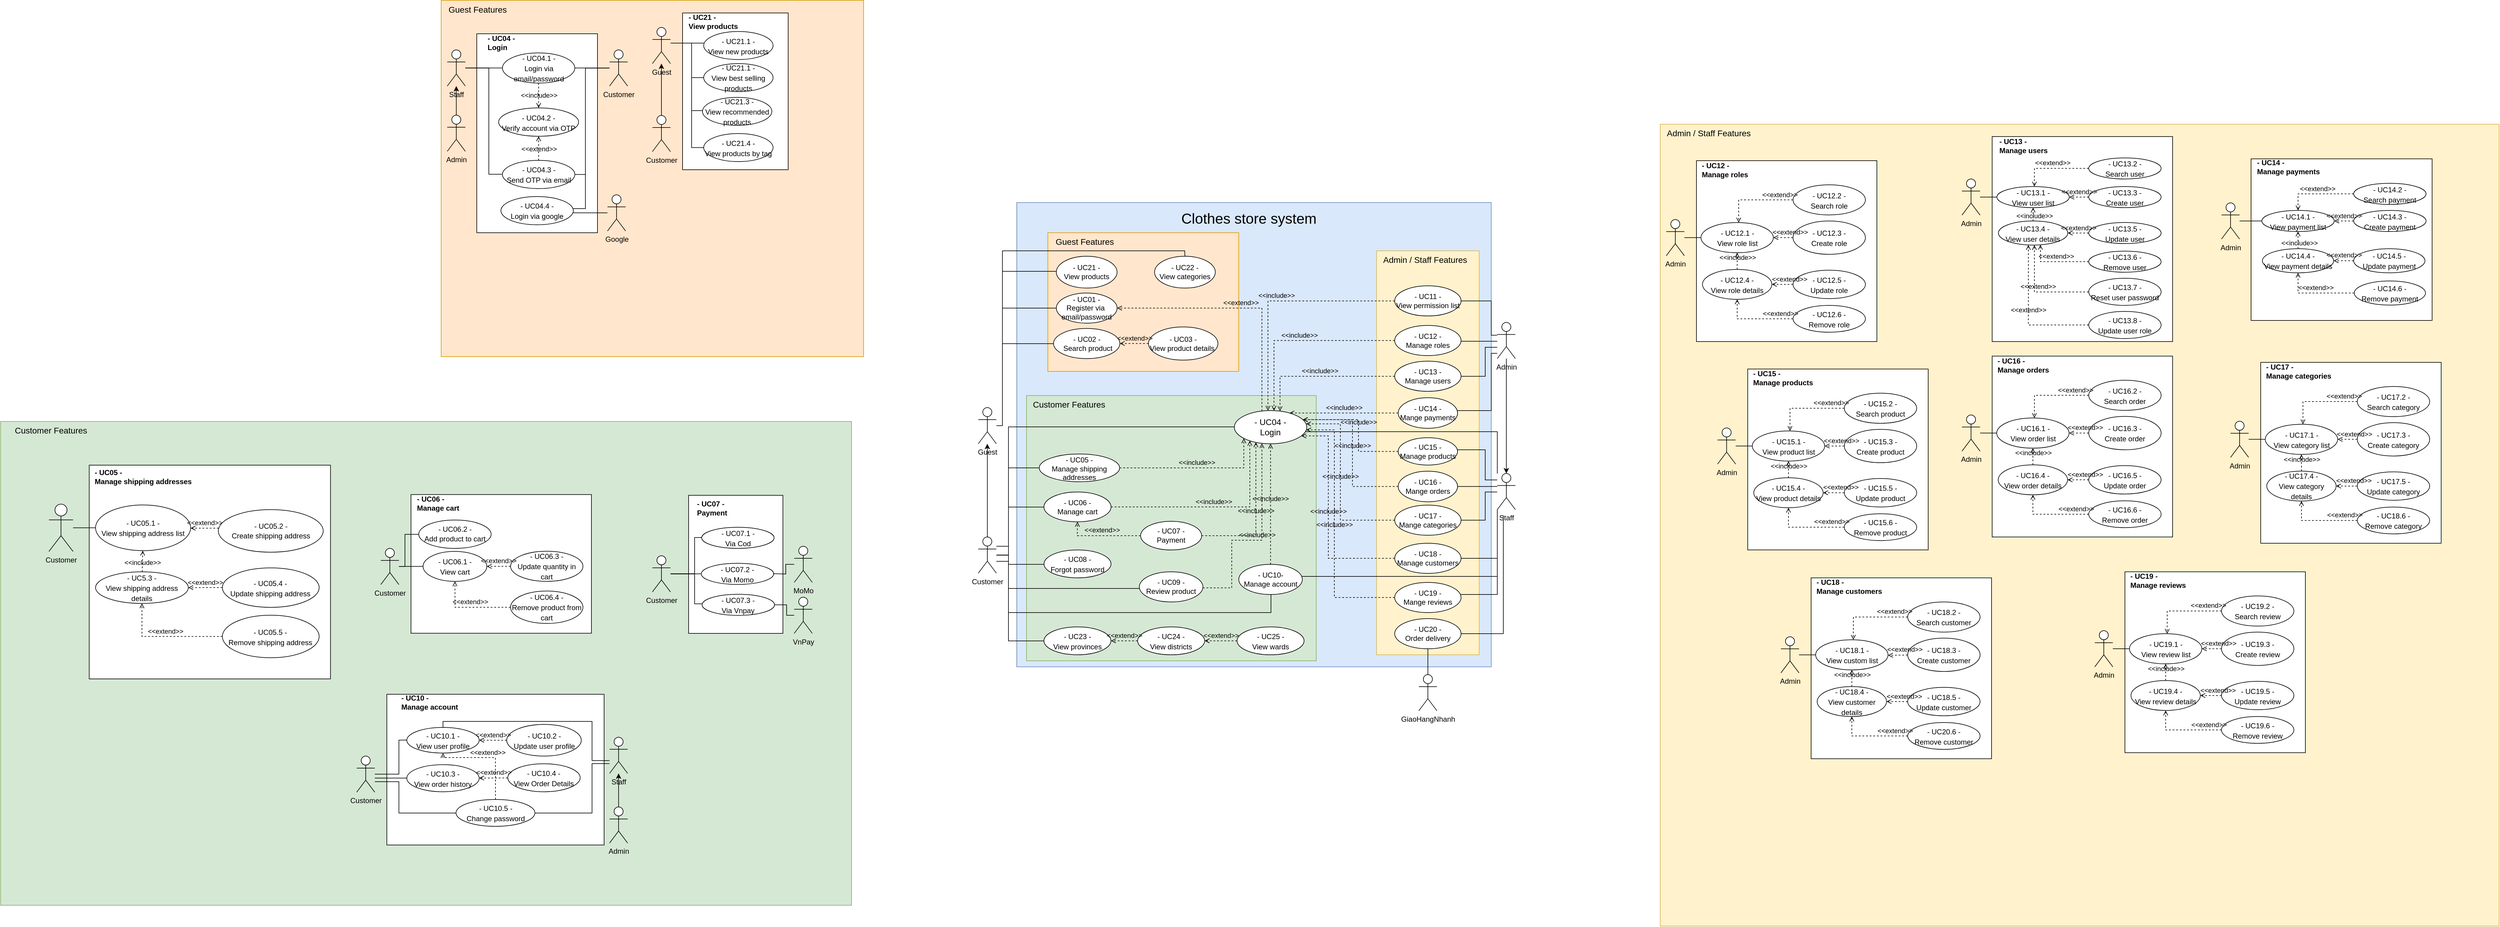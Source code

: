 <mxfile version="21.6.1" type="device">
  <diagram name="Page-1" id="YwMtbkidK_BnslAsYr2y">
    <mxGraphModel dx="2736" dy="2806" grid="1" gridSize="10" guides="1" tooltips="1" connect="1" arrows="1" fold="1" page="1" pageScale="1" pageWidth="850" pageHeight="1100" math="0" shadow="0">
      <root>
        <mxCell id="0" />
        <mxCell id="1" parent="0" />
        <mxCell id="c60CY8b2BYIYqj-IZ3Mx-231" value="" style="group;fillColor=#fff2cc;strokeColor=#d6b656;container=0;" parent="1" vertex="1" connectable="0">
          <mxGeometry x="1180" y="-1280" width="1390" height="1330" as="geometry" />
        </mxCell>
        <mxCell id="c60CY8b2BYIYqj-IZ3Mx-45" value="" style="group;fillColor=#d5e8d4;strokeColor=#82b366;container=0;" parent="1" vertex="1" connectable="0">
          <mxGeometry x="-1570" y="-787" width="1410" height="802.5" as="geometry" />
        </mxCell>
        <mxCell id="c60CY8b2BYIYqj-IZ3Mx-2" value="" style="group;fillColor=#ffe6cc;strokeColor=#d79b00;container=0;" parent="1" vertex="1" connectable="0">
          <mxGeometry x="-840" y="-1485.5" width="700" height="591" as="geometry" />
        </mxCell>
        <mxCell id="qGpCfDiXatC5sz36HULD-198" value="" style="group;fillColor=#d5e8d4;strokeColor=#82b366;" parent="1" vertex="1" connectable="0">
          <mxGeometry x="113.83" y="-1150" width="786.17" height="770" as="geometry" />
        </mxCell>
        <mxCell id="qGpCfDiXatC5sz36HULD-17" value="" style="rounded=0;whiteSpace=wrap;html=1;fillColor=#dae8fc;strokeColor=#6c8ebf;align=center;" parent="qGpCfDiXatC5sz36HULD-198" vertex="1">
          <mxGeometry width="786.17" height="770" as="geometry" />
        </mxCell>
        <mxCell id="qGpCfDiXatC5sz36HULD-61" value="&lt;font style=&quot;font-size: 24px;&quot;&gt;Clothes store system&lt;/font&gt;" style="text;html=1;align=center;verticalAlign=middle;resizable=0;points=[];autosize=1;strokeColor=none;fillColor=none;" parent="qGpCfDiXatC5sz36HULD-198" vertex="1">
          <mxGeometry x="259.47" y="7.15" width="250" height="40" as="geometry" />
        </mxCell>
        <mxCell id="qGpCfDiXatC5sz36HULD-173" value="" style="group;fillColor=#fff2cc;strokeColor=#d6b656;container=0;" parent="1" vertex="1" connectable="0">
          <mxGeometry x="710" y="-1070" width="170" height="670" as="geometry" />
        </mxCell>
        <mxCell id="qGpCfDiXatC5sz36HULD-158" value="" style="group;fillColor=#d5e8d4;strokeColor=#82b366;container=0;" parent="1" vertex="1" connectable="0">
          <mxGeometry x="130" y="-830" width="480" height="440" as="geometry" />
        </mxCell>
        <mxCell id="qGpCfDiXatC5sz36HULD-117" value="" style="group;fillColor=#ffe6cc;strokeColor=#d79b00;container=0;" parent="1" vertex="1" connectable="0">
          <mxGeometry x="165.32" y="-1100" width="316.29" height="230" as="geometry" />
        </mxCell>
        <mxCell id="xUVbQE23yRbRqdbFfEz9-1" value="Guest" style="shape=umlActor;verticalLabelPosition=bottom;verticalAlign=top;html=1;outlineConnect=0;" parent="1" vertex="1">
          <mxGeometry x="50" y="-810" width="30" height="60" as="geometry" />
        </mxCell>
        <mxCell id="xUVbQE23yRbRqdbFfEz9-5" style="edgeStyle=orthogonalEdgeStyle;rounded=0;orthogonalLoop=1;jettySize=auto;html=1;exitX=0.5;exitY=0;exitDx=0;exitDy=0;exitPerimeter=0;" parent="1" source="xUVbQE23yRbRqdbFfEz9-2" target="xUVbQE23yRbRqdbFfEz9-1" edge="1">
          <mxGeometry relative="1" as="geometry" />
        </mxCell>
        <mxCell id="xUVbQE23yRbRqdbFfEz9-2" value="Customer" style="shape=umlActor;verticalLabelPosition=bottom;verticalAlign=top;html=1;outlineConnect=0;" parent="1" vertex="1">
          <mxGeometry x="50" y="-595.37" width="30" height="60" as="geometry" />
        </mxCell>
        <mxCell id="xUVbQE23yRbRqdbFfEz9-6" value="- UC02 -&lt;br style=&quot;border-color: var(--border-color);&quot;&gt;&amp;nbsp;Search product" style="ellipse;whiteSpace=wrap;html=1;" parent="1" vertex="1">
          <mxGeometry x="174.66" y="-941.26" width="110" height="50" as="geometry" />
        </mxCell>
        <mxCell id="xUVbQE23yRbRqdbFfEz9-8" value="- UC01 -&lt;br&gt;Register via&amp;nbsp; email/password" style="ellipse;whiteSpace=wrap;html=1;" parent="1" vertex="1">
          <mxGeometry x="179.31" y="-1000" width="100.69" height="50" as="geometry" />
        </mxCell>
        <mxCell id="xUVbQE23yRbRqdbFfEz9-13" value="" style="endArrow=none;html=1;rounded=0;edgeStyle=orthogonalEdgeStyle;" parent="1" source="xUVbQE23yRbRqdbFfEz9-1" target="xUVbQE23yRbRqdbFfEz9-8" edge="1">
          <mxGeometry width="50" height="50" relative="1" as="geometry">
            <mxPoint x="151.62" y="-569.44" as="sourcePoint" />
            <mxPoint x="201.62" y="-619.44" as="targetPoint" />
            <Array as="points">
              <mxPoint x="90" y="-780" />
              <mxPoint x="90" y="-975" />
            </Array>
          </mxGeometry>
        </mxCell>
        <mxCell id="xUVbQE23yRbRqdbFfEz9-14" value="" style="endArrow=none;html=1;rounded=0;edgeStyle=orthogonalEdgeStyle;" parent="1" source="xUVbQE23yRbRqdbFfEz9-1" target="xUVbQE23yRbRqdbFfEz9-6" edge="1">
          <mxGeometry width="50" height="50" relative="1" as="geometry">
            <mxPoint x="121.62" y="-549.44" as="sourcePoint" />
            <mxPoint x="244.62" y="-598.44" as="targetPoint" />
            <Array as="points">
              <mxPoint x="90" y="-780" />
              <mxPoint x="90" y="-916" />
            </Array>
          </mxGeometry>
        </mxCell>
        <mxCell id="xUVbQE23yRbRqdbFfEz9-15" value="- UC03 -&lt;br&gt;View product details&amp;nbsp;" style="ellipse;whiteSpace=wrap;html=1;" parent="1" vertex="1">
          <mxGeometry x="332.02" y="-943.76" width="115.12" height="55" as="geometry" />
        </mxCell>
        <mxCell id="xUVbQE23yRbRqdbFfEz9-18" value="" style="endArrow=none;html=1;rounded=0;edgeStyle=orthogonalEdgeStyle;" parent="1" source="xUVbQE23yRbRqdbFfEz9-2" target="xUVbQE23yRbRqdbFfEz9-10" edge="1">
          <mxGeometry width="50" height="50" relative="1" as="geometry">
            <mxPoint x="121.62" y="-679.37" as="sourcePoint" />
            <mxPoint x="235.62" y="-657.37" as="targetPoint" />
            <Array as="points">
              <mxPoint x="100" y="-580" />
              <mxPoint x="100" y="-778" />
            </Array>
          </mxGeometry>
        </mxCell>
        <mxCell id="xUVbQE23yRbRqdbFfEz9-28" value="" style="endArrow=none;html=1;rounded=0;edgeStyle=orthogonalEdgeStyle;" parent="1" source="xUVbQE23yRbRqdbFfEz9-2" target="xUVbQE23yRbRqdbFfEz9-27" edge="1">
          <mxGeometry width="50" height="50" relative="1" as="geometry">
            <mxPoint x="121.62" y="-472.37" as="sourcePoint" />
            <mxPoint x="254.62" y="-557.37" as="targetPoint" />
            <Array as="points">
              <mxPoint x="100" y="-565" />
              <mxPoint x="100" y="-510" />
            </Array>
          </mxGeometry>
        </mxCell>
        <mxCell id="xUVbQE23yRbRqdbFfEz9-29" value="- UC06 -&lt;br&gt;Manage cart" style="ellipse;whiteSpace=wrap;html=1;" parent="1" vertex="1">
          <mxGeometry x="158.75" y="-670" width="111.25" height="49.44" as="geometry" />
        </mxCell>
        <mxCell id="6-XDYASc8sHX-gZ-TFjQ-84" value="&amp;lt;&amp;lt;include&amp;gt;&amp;gt;" style="html=1;verticalAlign=bottom;labelBackgroundColor=none;endArrow=open;endFill=0;dashed=1;rounded=0;edgeStyle=orthogonalEdgeStyle;" parent="1" source="qGpCfDiXatC5sz36HULD-118" target="xUVbQE23yRbRqdbFfEz9-10" edge="1">
          <mxGeometry width="160" relative="1" as="geometry">
            <mxPoint x="265.62" y="-644.87" as="sourcePoint" />
            <mxPoint x="340" y="-582.93" as="targetPoint" />
            <Array as="points">
              <mxPoint x="535" y="-770" />
            </Array>
          </mxGeometry>
        </mxCell>
        <mxCell id="dz40KRiduw3qvRSbL0co-1" value="&amp;lt;&amp;lt;extend&amp;gt;&amp;gt;" style="html=1;verticalAlign=bottom;labelBackgroundColor=none;endArrow=open;endFill=0;dashed=1;rounded=0;" parent="1" source="xUVbQE23yRbRqdbFfEz9-15" target="xUVbQE23yRbRqdbFfEz9-6" edge="1">
          <mxGeometry width="160" relative="1" as="geometry">
            <mxPoint x="-21.46" y="-688.47" as="sourcePoint" />
            <mxPoint x="320" y="-900" as="targetPoint" />
          </mxGeometry>
        </mxCell>
        <mxCell id="dz40KRiduw3qvRSbL0co-2" value="- UC07 -&lt;br&gt;Payment" style="ellipse;whiteSpace=wrap;html=1;" parent="1" vertex="1">
          <mxGeometry x="318.96" y="-621.35" width="101.19" height="47.5" as="geometry" />
        </mxCell>
        <mxCell id="dz40KRiduw3qvRSbL0co-3" value="&amp;lt;&amp;lt;extend&amp;gt;&amp;gt;" style="html=1;verticalAlign=bottom;labelBackgroundColor=none;endArrow=open;endFill=0;dashed=1;rounded=0;edgeStyle=orthogonalEdgeStyle;" parent="1" source="dz40KRiduw3qvRSbL0co-2" target="xUVbQE23yRbRqdbFfEz9-29" edge="1">
          <mxGeometry width="160" relative="1" as="geometry">
            <mxPoint x="315.25" y="-547.16" as="sourcePoint" />
            <mxPoint x="300" y="-540" as="targetPoint" />
            <Array as="points">
              <mxPoint x="214" y="-597" />
            </Array>
          </mxGeometry>
        </mxCell>
        <mxCell id="qGpCfDiXatC5sz36HULD-89" value="" style="endArrow=none;html=1;rounded=0;edgeStyle=orthogonalEdgeStyle;" parent="1" source="xUVbQE23yRbRqdbFfEz9-2" target="qGpCfDiXatC5sz36HULD-95" edge="1">
          <mxGeometry width="50" height="50" relative="1" as="geometry">
            <mxPoint x="101" y="-550" as="sourcePoint" />
            <mxPoint x="164.642" y="-440" as="targetPoint" />
            <Array as="points">
              <mxPoint x="100" y="-580" />
              <mxPoint x="100" y="-710" />
            </Array>
          </mxGeometry>
        </mxCell>
        <mxCell id="qGpCfDiXatC5sz36HULD-94" value="" style="endArrow=none;html=1;rounded=0;edgeStyle=orthogonalEdgeStyle;" parent="1" source="xUVbQE23yRbRqdbFfEz9-2" target="qGpCfDiXatC5sz36HULD-118" edge="1">
          <mxGeometry width="50" height="50" relative="1" as="geometry">
            <mxPoint x="101" y="-540" as="sourcePoint" />
            <mxPoint x="175" y="-430" as="targetPoint" />
            <Array as="points">
              <mxPoint x="100" y="-565" />
              <mxPoint x="100" y="-470" />
              <mxPoint x="535" y="-470" />
            </Array>
          </mxGeometry>
        </mxCell>
        <mxCell id="qGpCfDiXatC5sz36HULD-95" value="&lt;font style=&quot;font-size: 12px;&quot;&gt;- UC05 -&lt;br&gt;&lt;/font&gt;&lt;div style=&quot;font-size: 12px;&quot;&gt;&lt;font style=&quot;font-size: 12px;&quot;&gt;Manage shipping addresses&lt;/font&gt;&lt;br&gt;&lt;/div&gt;" style="ellipse;whiteSpace=wrap;html=1;fontSize=14;" parent="1" vertex="1">
          <mxGeometry x="151.02" y="-733.06" width="133.23" height="46.12" as="geometry" />
        </mxCell>
        <mxCell id="qGpCfDiXatC5sz36HULD-98" value="&amp;lt;&amp;lt;include&amp;gt;&amp;gt;" style="html=1;verticalAlign=bottom;labelBackgroundColor=none;endArrow=open;endFill=0;dashed=1;rounded=0;edgeStyle=orthogonalEdgeStyle;" parent="1" source="qGpCfDiXatC5sz36HULD-95" target="xUVbQE23yRbRqdbFfEz9-10" edge="1">
          <mxGeometry width="160" relative="1" as="geometry">
            <mxPoint x="380" y="-447.62" as="sourcePoint" />
            <mxPoint x="380" y="-514.62" as="targetPoint" />
            <Array as="points">
              <mxPoint x="490" y="-710" />
            </Array>
          </mxGeometry>
        </mxCell>
        <mxCell id="qGpCfDiXatC5sz36HULD-109" value="" style="endArrow=none;html=1;rounded=0;edgeStyle=orthogonalEdgeStyle;" parent="1" source="xUVbQE23yRbRqdbFfEz9-2" target="xUVbQE23yRbRqdbFfEz9-29" edge="1">
          <mxGeometry width="50" height="50" relative="1" as="geometry">
            <mxPoint x="80" y="-550" as="sourcePoint" />
            <mxPoint x="174" y="-503" as="targetPoint" />
            <Array as="points">
              <mxPoint x="100" y="-565" />
              <mxPoint x="100" y="-645" />
            </Array>
          </mxGeometry>
        </mxCell>
        <mxCell id="qGpCfDiXatC5sz36HULD-110" value="&amp;lt;&amp;lt;include&amp;gt;&amp;gt;" style="html=1;verticalAlign=bottom;labelBackgroundColor=none;endArrow=open;endFill=0;dashed=1;rounded=0;edgeStyle=orthogonalEdgeStyle;" parent="1" source="xUVbQE23yRbRqdbFfEz9-29" target="xUVbQE23yRbRqdbFfEz9-10" edge="1">
          <mxGeometry width="160" relative="1" as="geometry">
            <mxPoint x="304" y="-626" as="sourcePoint" />
            <mxPoint x="340" y="-626" as="targetPoint" />
            <Array as="points">
              <mxPoint x="500" y="-645" />
            </Array>
          </mxGeometry>
        </mxCell>
        <mxCell id="qGpCfDiXatC5sz36HULD-111" value="&amp;lt;&amp;lt;include&amp;gt;&amp;gt;" style="html=1;verticalAlign=bottom;labelBackgroundColor=none;endArrow=open;endFill=0;dashed=1;rounded=0;edgeStyle=orthogonalEdgeStyle;" parent="1" source="dz40KRiduw3qvRSbL0co-2" target="xUVbQE23yRbRqdbFfEz9-10" edge="1">
          <mxGeometry width="160" relative="1" as="geometry">
            <mxPoint x="410.003" y="-593.619" as="sourcePoint" />
            <mxPoint x="411.535" y="-667.111" as="targetPoint" />
            <Array as="points">
              <mxPoint x="510" y="-597" />
            </Array>
          </mxGeometry>
        </mxCell>
        <mxCell id="qGpCfDiXatC5sz36HULD-119" value="&amp;lt;&amp;lt;include&amp;gt;&amp;gt;" style="html=1;verticalAlign=bottom;labelBackgroundColor=none;endArrow=open;endFill=0;dashed=1;rounded=0;edgeStyle=orthogonalEdgeStyle;" parent="1" source="xUVbQE23yRbRqdbFfEz9-27" target="xUVbQE23yRbRqdbFfEz9-10" edge="1">
          <mxGeometry width="160" relative="1" as="geometry">
            <mxPoint x="402" y="-585" as="sourcePoint" />
            <mxPoint x="402" y="-736" as="targetPoint" />
            <Array as="points">
              <mxPoint x="470" y="-511" />
              <mxPoint x="470" y="-590" />
              <mxPoint x="520" y="-590" />
            </Array>
          </mxGeometry>
        </mxCell>
        <mxCell id="qGpCfDiXatC5sz36HULD-170" value="Admin" style="shape=umlActor;verticalLabelPosition=bottom;verticalAlign=top;html=1;outlineConnect=0;" parent="1" vertex="1">
          <mxGeometry x="910" y="-951.26" width="30" height="60" as="geometry" />
        </mxCell>
        <mxCell id="qGpCfDiXatC5sz36HULD-171" value="Staff" style="shape=umlActor;verticalLabelPosition=bottom;verticalAlign=top;html=1;outlineConnect=0;" parent="1" vertex="1">
          <mxGeometry x="910" y="-700.75" width="30" height="60" as="geometry" />
        </mxCell>
        <mxCell id="qGpCfDiXatC5sz36HULD-172" style="edgeStyle=orthogonalEdgeStyle;rounded=0;orthogonalLoop=1;jettySize=auto;html=1;" parent="1" source="qGpCfDiXatC5sz36HULD-170" target="qGpCfDiXatC5sz36HULD-171" edge="1">
          <mxGeometry relative="1" as="geometry">
            <mxPoint x="920" y="-556.26" as="sourcePoint" />
            <mxPoint x="920" y="-716.26" as="targetPoint" />
          </mxGeometry>
        </mxCell>
        <mxCell id="qGpCfDiXatC5sz36HULD-177" value="" style="endArrow=none;html=1;rounded=0;edgeStyle=orthogonalEdgeStyle;" parent="1" source="qGpCfDiXatC5sz36HULD-162" target="qGpCfDiXatC5sz36HULD-170" edge="1">
          <mxGeometry width="50" height="50" relative="1" as="geometry">
            <mxPoint x="840" y="-987.18" as="sourcePoint" />
            <mxPoint x="935" y="-987.18" as="targetPoint" />
            <Array as="points">
              <mxPoint x="900" y="-987" />
              <mxPoint x="900" y="-930" />
            </Array>
          </mxGeometry>
        </mxCell>
        <mxCell id="qGpCfDiXatC5sz36HULD-178" value="" style="endArrow=none;html=1;rounded=0;edgeStyle=orthogonalEdgeStyle;" parent="1" source="qGpCfDiXatC5sz36HULD-160" target="qGpCfDiXatC5sz36HULD-170" edge="1">
          <mxGeometry width="50" height="50" relative="1" as="geometry">
            <mxPoint x="850" y="-977" as="sourcePoint" />
            <mxPoint x="920" y="-911" as="targetPoint" />
            <Array as="points">
              <mxPoint x="900" y="-920" />
              <mxPoint x="900" y="-920" />
            </Array>
          </mxGeometry>
        </mxCell>
        <mxCell id="qGpCfDiXatC5sz36HULD-179" value="" style="endArrow=none;html=1;rounded=0;edgeStyle=orthogonalEdgeStyle;" parent="1" source="qGpCfDiXatC5sz36HULD-161" target="qGpCfDiXatC5sz36HULD-170" edge="1">
          <mxGeometry width="50" height="50" relative="1" as="geometry">
            <mxPoint x="850" y="-909" as="sourcePoint" />
            <mxPoint x="920" y="-901" as="targetPoint" />
            <Array as="points">
              <mxPoint x="890" y="-862" />
              <mxPoint x="890" y="-910" />
            </Array>
          </mxGeometry>
        </mxCell>
        <mxCell id="qGpCfDiXatC5sz36HULD-180" value="" style="endArrow=none;html=1;rounded=0;edgeStyle=orthogonalEdgeStyle;" parent="1" source="qGpCfDiXatC5sz36HULD-168" target="qGpCfDiXatC5sz36HULD-170" edge="1">
          <mxGeometry width="50" height="50" relative="1" as="geometry">
            <mxPoint x="850" y="-852" as="sourcePoint" />
            <mxPoint x="920" y="-891" as="targetPoint" />
            <Array as="points">
              <mxPoint x="900" y="-805" />
              <mxPoint x="900" y="-900" />
            </Array>
          </mxGeometry>
        </mxCell>
        <mxCell id="qGpCfDiXatC5sz36HULD-181" value="" style="endArrow=none;html=1;rounded=0;edgeStyle=orthogonalEdgeStyle;" parent="1" source="qGpCfDiXatC5sz36HULD-163" target="qGpCfDiXatC5sz36HULD-171" edge="1">
          <mxGeometry width="50" height="50" relative="1" as="geometry">
            <mxPoint x="850" y="-715" as="sourcePoint" />
            <mxPoint x="920" y="-810" as="targetPoint" />
            <Array as="points">
              <mxPoint x="890" y="-740" />
              <mxPoint x="890" y="-690" />
            </Array>
          </mxGeometry>
        </mxCell>
        <mxCell id="qGpCfDiXatC5sz36HULD-182" value="" style="endArrow=none;html=1;rounded=0;edgeStyle=orthogonalEdgeStyle;" parent="1" source="qGpCfDiXatC5sz36HULD-166" target="qGpCfDiXatC5sz36HULD-171" edge="1">
          <mxGeometry width="50" height="50" relative="1" as="geometry">
            <mxPoint x="810" y="-675.75" as="sourcePoint" />
            <mxPoint x="945" y="-660" as="targetPoint" />
            <Array as="points">
              <mxPoint x="850" y="-680" />
              <mxPoint x="850" y="-680" />
            </Array>
          </mxGeometry>
        </mxCell>
        <mxCell id="qGpCfDiXatC5sz36HULD-183" value="" style="endArrow=none;html=1;rounded=0;edgeStyle=orthogonalEdgeStyle;" parent="1" source="qGpCfDiXatC5sz36HULD-164" target="qGpCfDiXatC5sz36HULD-171" edge="1">
          <mxGeometry width="50" height="50" relative="1" as="geometry">
            <mxPoint x="842.639" y="-630" as="sourcePoint" />
            <mxPoint x="920" y="-661" as="targetPoint" />
            <Array as="points">
              <mxPoint x="890" y="-623" />
              <mxPoint x="890" y="-670" />
            </Array>
          </mxGeometry>
        </mxCell>
        <mxCell id="qGpCfDiXatC5sz36HULD-185" value="" style="endArrow=none;html=1;rounded=0;edgeStyle=orthogonalEdgeStyle;" parent="1" source="qGpCfDiXatC5sz36HULD-167" target="qGpCfDiXatC5sz36HULD-171" edge="1">
          <mxGeometry width="50" height="50" relative="1" as="geometry">
            <mxPoint x="842" y="-560" as="sourcePoint" />
            <mxPoint x="920" y="-650" as="targetPoint" />
            <Array as="points">
              <mxPoint x="910" y="-500" />
            </Array>
          </mxGeometry>
        </mxCell>
        <mxCell id="qGpCfDiXatC5sz36HULD-186" value="" style="endArrow=none;html=1;rounded=0;edgeStyle=orthogonalEdgeStyle;" parent="1" source="qGpCfDiXatC5sz36HULD-169" target="qGpCfDiXatC5sz36HULD-171" edge="1">
          <mxGeometry width="50" height="50" relative="1" as="geometry">
            <mxPoint x="850" y="-490" as="sourcePoint" />
            <mxPoint x="920" y="-631" as="targetPoint" />
            <Array as="points">
              <mxPoint x="910" y="-560" />
            </Array>
          </mxGeometry>
        </mxCell>
        <mxCell id="qGpCfDiXatC5sz36HULD-187" value="&amp;lt;&amp;lt;include&amp;gt;&amp;gt;" style="html=1;verticalAlign=bottom;labelBackgroundColor=none;endArrow=open;endFill=0;dashed=1;rounded=0;edgeStyle=orthogonalEdgeStyle;" parent="1" source="qGpCfDiXatC5sz36HULD-162" target="xUVbQE23yRbRqdbFfEz9-10" edge="1">
          <mxGeometry width="160" relative="1" as="geometry">
            <mxPoint x="580" y="-689" as="sourcePoint" />
            <mxPoint x="580" y="-850" as="targetPoint" />
            <Array as="points">
              <mxPoint x="530" y="-987" />
            </Array>
          </mxGeometry>
        </mxCell>
        <mxCell id="qGpCfDiXatC5sz36HULD-188" value="&amp;lt;&amp;lt;include&amp;gt;&amp;gt;" style="html=1;verticalAlign=bottom;labelBackgroundColor=none;endArrow=open;endFill=0;dashed=1;rounded=0;edgeStyle=orthogonalEdgeStyle;" parent="1" source="qGpCfDiXatC5sz36HULD-160" target="xUVbQE23yRbRqdbFfEz9-10" edge="1">
          <mxGeometry width="160" relative="1" as="geometry">
            <mxPoint x="750" y="-977" as="sourcePoint" />
            <mxPoint x="449" y="-790" as="targetPoint" />
            <Array as="points">
              <mxPoint x="540" y="-921" />
            </Array>
          </mxGeometry>
        </mxCell>
        <mxCell id="qGpCfDiXatC5sz36HULD-189" value="&amp;lt;&amp;lt;include&amp;gt;&amp;gt;" style="html=1;verticalAlign=bottom;labelBackgroundColor=none;endArrow=open;endFill=0;dashed=1;rounded=0;edgeStyle=orthogonalEdgeStyle;" parent="1" source="qGpCfDiXatC5sz36HULD-161" target="xUVbQE23yRbRqdbFfEz9-10" edge="1">
          <mxGeometry width="160" relative="1" as="geometry">
            <mxPoint x="750" y="-911" as="sourcePoint" />
            <mxPoint x="460" y="-780" as="targetPoint" />
            <Array as="points">
              <mxPoint x="550" y="-862" />
            </Array>
          </mxGeometry>
        </mxCell>
        <mxCell id="qGpCfDiXatC5sz36HULD-190" value="&amp;lt;&amp;lt;include&amp;gt;&amp;gt;" style="html=1;verticalAlign=bottom;labelBackgroundColor=none;endArrow=open;endFill=0;dashed=1;rounded=0;edgeStyle=orthogonalEdgeStyle;" parent="1" source="qGpCfDiXatC5sz36HULD-168" target="xUVbQE23yRbRqdbFfEz9-10" edge="1">
          <mxGeometry width="160" relative="1" as="geometry">
            <mxPoint x="750" y="-852" as="sourcePoint" />
            <mxPoint x="462" y="-770" as="targetPoint" />
            <Array as="points">
              <mxPoint x="490" y="-800" />
              <mxPoint x="490" y="-800" />
            </Array>
          </mxGeometry>
        </mxCell>
        <mxCell id="qGpCfDiXatC5sz36HULD-191" value="&amp;lt;&amp;lt;include&amp;gt;&amp;gt;" style="html=1;verticalAlign=bottom;labelBackgroundColor=none;endArrow=open;endFill=0;dashed=1;rounded=0;edgeStyle=orthogonalEdgeStyle;" parent="1" source="qGpCfDiXatC5sz36HULD-163" target="xUVbQE23yRbRqdbFfEz9-10" edge="1">
          <mxGeometry width="160" relative="1" as="geometry">
            <mxPoint x="756" y="-790" as="sourcePoint" />
            <mxPoint x="455" y="-760" as="targetPoint" />
            <Array as="points">
              <mxPoint x="680" y="-737" />
              <mxPoint x="680" y="-790" />
            </Array>
          </mxGeometry>
        </mxCell>
        <mxCell id="qGpCfDiXatC5sz36HULD-192" value="&amp;lt;&amp;lt;include&amp;gt;&amp;gt;" style="html=1;verticalAlign=bottom;labelBackgroundColor=none;endArrow=open;endFill=0;dashed=1;rounded=0;edgeStyle=orthogonalEdgeStyle;" parent="1" source="qGpCfDiXatC5sz36HULD-166" target="xUVbQE23yRbRqdbFfEz9-10" edge="1">
          <mxGeometry width="160" relative="1" as="geometry">
            <mxPoint x="756" y="-727" as="sourcePoint" />
            <mxPoint x="430" y="-749" as="targetPoint" />
            <Array as="points">
              <mxPoint x="670" y="-679" />
              <mxPoint x="670" y="-790" />
            </Array>
          </mxGeometry>
        </mxCell>
        <mxCell id="qGpCfDiXatC5sz36HULD-195" value="&amp;lt;&amp;lt;include&amp;gt;&amp;gt;" style="html=1;verticalAlign=bottom;labelBackgroundColor=none;endArrow=open;endFill=0;dashed=1;rounded=0;edgeStyle=orthogonalEdgeStyle;" parent="1" source="qGpCfDiXatC5sz36HULD-164" target="xUVbQE23yRbRqdbFfEz9-10" edge="1">
          <mxGeometry width="160" relative="1" as="geometry">
            <mxPoint x="795" y="-582" as="sourcePoint" />
            <mxPoint x="452" y="-783" as="targetPoint" />
            <Array as="points">
              <mxPoint x="650" y="-623" />
              <mxPoint x="650" y="-783" />
            </Array>
          </mxGeometry>
        </mxCell>
        <mxCell id="qGpCfDiXatC5sz36HULD-196" value="&amp;lt;&amp;lt;include&amp;gt;&amp;gt;" style="html=1;verticalAlign=bottom;labelBackgroundColor=none;endArrow=open;endFill=0;dashed=1;rounded=0;edgeStyle=orthogonalEdgeStyle;" parent="1" source="qGpCfDiXatC5sz36HULD-167" target="xUVbQE23yRbRqdbFfEz9-10" edge="1">
          <mxGeometry width="160" relative="1" as="geometry">
            <mxPoint x="750" y="-550" as="sourcePoint" />
            <mxPoint x="462" y="-773" as="targetPoint" />
            <Array as="points">
              <mxPoint x="640" y="-495" />
              <mxPoint x="640" y="-773" />
            </Array>
          </mxGeometry>
        </mxCell>
        <mxCell id="qGpCfDiXatC5sz36HULD-197" value="&amp;lt;&amp;lt;include&amp;gt;&amp;gt;" style="html=1;verticalAlign=bottom;labelBackgroundColor=none;endArrow=open;endFill=0;dashed=1;rounded=0;edgeStyle=orthogonalEdgeStyle;" parent="1" source="qGpCfDiXatC5sz36HULD-169" target="xUVbQE23yRbRqdbFfEz9-10" edge="1">
          <mxGeometry width="160" relative="1" as="geometry">
            <mxPoint x="750" y="-485" as="sourcePoint" />
            <mxPoint x="458" y="-763" as="targetPoint" />
            <Array as="points">
              <mxPoint x="630" y="-560" />
              <mxPoint x="630" y="-763" />
            </Array>
          </mxGeometry>
        </mxCell>
        <mxCell id="qGpCfDiXatC5sz36HULD-465" value="" style="endArrow=none;html=1;rounded=0;edgeStyle=orthogonalEdgeStyle;" parent="1" source="xUVbQE23yRbRqdbFfEz9-10" target="qGpCfDiXatC5sz36HULD-171" edge="1">
          <mxGeometry width="50" height="50" relative="1" as="geometry">
            <mxPoint x="859" y="-430" as="sourcePoint" />
            <mxPoint x="935" y="-631" as="targetPoint" />
            <Array as="points">
              <mxPoint x="910" y="-770" />
            </Array>
          </mxGeometry>
        </mxCell>
        <mxCell id="c60CY8b2BYIYqj-IZ3Mx-7" value="" style="endArrow=none;html=1;rounded=0;edgeStyle=orthogonalEdgeStyle;" parent="1" source="xUVbQE23yRbRqdbFfEz9-1" target="c60CY8b2BYIYqj-IZ3Mx-6" edge="1">
          <mxGeometry width="50" height="50" relative="1" as="geometry">
            <mxPoint x="80" y="-810" as="sourcePoint" />
            <mxPoint x="189" y="-965" as="targetPoint" />
            <Array as="points">
              <mxPoint x="90" y="-780" />
              <mxPoint x="90" y="-1036" />
            </Array>
          </mxGeometry>
        </mxCell>
        <mxCell id="c60CY8b2BYIYqj-IZ3Mx-9" value="" style="endArrow=none;html=1;rounded=0;edgeStyle=orthogonalEdgeStyle;" parent="1" source="xUVbQE23yRbRqdbFfEz9-1" target="c60CY8b2BYIYqj-IZ3Mx-8" edge="1">
          <mxGeometry width="50" height="50" relative="1" as="geometry">
            <mxPoint x="90" y="-770" as="sourcePoint" />
            <mxPoint x="189" y="-965" as="targetPoint" />
            <Array as="points">
              <mxPoint x="90" y="-780" />
              <mxPoint x="90" y="-1070" />
              <mxPoint x="392" y="-1070" />
            </Array>
          </mxGeometry>
        </mxCell>
        <mxCell id="c60CY8b2BYIYqj-IZ3Mx-3" value="&lt;font style=&quot;font-size: 14px;&quot;&gt;Guest Features&lt;/font&gt;" style="text;html=1;align=center;verticalAlign=middle;resizable=0;points=[];autosize=1;strokeColor=none;fillColor=none;" parent="1" vertex="1">
          <mxGeometry x="-840" y="-1485.5" width="120" height="30" as="geometry" />
        </mxCell>
        <mxCell id="c60CY8b2BYIYqj-IZ3Mx-17" value="&amp;lt;&amp;lt;extend&amp;gt;&amp;gt;" style="html=1;verticalAlign=bottom;labelBackgroundColor=none;endArrow=open;endFill=0;dashed=1;rounded=0;edgeStyle=orthogonalEdgeStyle;" parent="1" source="xUVbQE23yRbRqdbFfEz9-10" target="xUVbQE23yRbRqdbFfEz9-8" edge="1">
          <mxGeometry width="160" relative="1" as="geometry">
            <mxPoint x="345" y="-837" as="sourcePoint" />
            <mxPoint x="296" y="-837" as="targetPoint" />
            <Array as="points">
              <mxPoint x="520" y="-975" />
            </Array>
          </mxGeometry>
        </mxCell>
        <mxCell id="c60CY8b2BYIYqj-IZ3Mx-44" value="" style="group" parent="1" vertex="1" connectable="0">
          <mxGeometry x="-490" y="-1464.5" width="225" height="260" as="geometry" />
        </mxCell>
        <mxCell id="c60CY8b2BYIYqj-IZ3Mx-31" value="Customer" style="shape=umlActor;verticalLabelPosition=bottom;verticalAlign=top;html=1;outlineConnect=0;" parent="c60CY8b2BYIYqj-IZ3Mx-44" vertex="1">
          <mxGeometry y="170" width="30" height="60" as="geometry" />
        </mxCell>
        <mxCell id="c60CY8b2BYIYqj-IZ3Mx-32" value="" style="whiteSpace=wrap;html=1;container=0;" parent="c60CY8b2BYIYqj-IZ3Mx-44" vertex="1">
          <mxGeometry x="50" width="175" height="260" as="geometry" />
        </mxCell>
        <mxCell id="c60CY8b2BYIYqj-IZ3Mx-33" value="&lt;span style=&quot;font-size: 12px;&quot;&gt;- UC21.1 -&lt;/span&gt;&lt;br&gt;&lt;div&gt;&lt;span style=&quot;font-size: 12px;&quot;&gt;View new products&lt;/span&gt;&lt;/div&gt;" style="ellipse;whiteSpace=wrap;html=1;fontSize=14;container=0;" parent="c60CY8b2BYIYqj-IZ3Mx-44" vertex="1">
          <mxGeometry x="85" y="30.75" width="115" height="46.5" as="geometry" />
        </mxCell>
        <mxCell id="c60CY8b2BYIYqj-IZ3Mx-34" value="Guest" style="shape=umlActor;verticalLabelPosition=bottom;verticalAlign=top;html=1;container=0;" parent="c60CY8b2BYIYqj-IZ3Mx-44" vertex="1">
          <mxGeometry y="24" width="30" height="60" as="geometry" />
        </mxCell>
        <mxCell id="c60CY8b2BYIYqj-IZ3Mx-35" value="" style="edgeStyle=orthogonalEdgeStyle;rounded=0;orthogonalLoop=1;jettySize=auto;html=1;" parent="c60CY8b2BYIYqj-IZ3Mx-44" source="c60CY8b2BYIYqj-IZ3Mx-31" target="c60CY8b2BYIYqj-IZ3Mx-34" edge="1">
          <mxGeometry relative="1" as="geometry" />
        </mxCell>
        <mxCell id="c60CY8b2BYIYqj-IZ3Mx-36" value="" style="rounded=0;orthogonalLoop=1;jettySize=auto;html=1;fontSize=14;endArrow=none;edgeStyle=orthogonalEdgeStyle;" parent="c60CY8b2BYIYqj-IZ3Mx-44" source="c60CY8b2BYIYqj-IZ3Mx-33" target="c60CY8b2BYIYqj-IZ3Mx-34" edge="1">
          <mxGeometry relative="1" as="geometry">
            <mxPoint x="284.9" y="88.38" as="sourcePoint" />
            <mxPoint x="347.9" y="86.38" as="targetPoint" />
            <Array as="points">
              <mxPoint x="55" y="50" />
              <mxPoint x="55" y="50" />
            </Array>
          </mxGeometry>
        </mxCell>
        <mxCell id="c60CY8b2BYIYqj-IZ3Mx-37" value="- UC21 -&lt;br&gt;View products" style="text;html=1;strokeColor=none;fillColor=none;align=left;verticalAlign=middle;whiteSpace=wrap;rounded=0;fontStyle=1;container=0;" parent="c60CY8b2BYIYqj-IZ3Mx-44" vertex="1">
          <mxGeometry x="58" y="4" width="140" height="20" as="geometry" />
        </mxCell>
        <mxCell id="c60CY8b2BYIYqj-IZ3Mx-38" value="&lt;span style=&quot;font-size: 12px;&quot;&gt;- UC21.1 -&lt;/span&gt;&lt;br&gt;&lt;div&gt;&lt;span style=&quot;font-size: 12px;&quot;&gt;View best selling products&lt;/span&gt;&lt;/div&gt;" style="ellipse;whiteSpace=wrap;html=1;fontSize=14;container=0;" parent="c60CY8b2BYIYqj-IZ3Mx-44" vertex="1">
          <mxGeometry x="85" y="84" width="115" height="46.5" as="geometry" />
        </mxCell>
        <mxCell id="c60CY8b2BYIYqj-IZ3Mx-39" value="&lt;span style=&quot;font-size: 12px;&quot;&gt;- UC21.3 -&lt;/span&gt;&lt;br&gt;&lt;div&gt;&lt;span style=&quot;font-size: 12px;&quot;&gt;View recommended products&lt;/span&gt;&lt;/div&gt;" style="ellipse;whiteSpace=wrap;html=1;fontSize=14;container=0;" parent="c60CY8b2BYIYqj-IZ3Mx-44" vertex="1">
          <mxGeometry x="83" y="140" width="115" height="46.5" as="geometry" />
        </mxCell>
        <mxCell id="c60CY8b2BYIYqj-IZ3Mx-40" value="&lt;span style=&quot;font-size: 12px;&quot;&gt;- UC21.4 -&lt;/span&gt;&lt;br&gt;&lt;div&gt;&lt;span style=&quot;font-size: 12px;&quot;&gt;View products by tag&lt;/span&gt;&lt;/div&gt;" style="ellipse;whiteSpace=wrap;html=1;fontSize=14;container=0;" parent="c60CY8b2BYIYqj-IZ3Mx-44" vertex="1">
          <mxGeometry x="85" y="200" width="115" height="46.5" as="geometry" />
        </mxCell>
        <mxCell id="c60CY8b2BYIYqj-IZ3Mx-41" value="" style="rounded=0;orthogonalLoop=1;jettySize=auto;html=1;fontSize=14;endArrow=none;edgeStyle=orthogonalEdgeStyle;" parent="c60CY8b2BYIYqj-IZ3Mx-44" source="c60CY8b2BYIYqj-IZ3Mx-38" target="c60CY8b2BYIYqj-IZ3Mx-34" edge="1">
          <mxGeometry relative="1" as="geometry">
            <mxPoint x="81" y="60" as="sourcePoint" />
            <mxPoint x="40" y="60" as="targetPoint" />
            <Array as="points">
              <mxPoint x="65" y="107" />
              <mxPoint x="65" y="50" />
            </Array>
          </mxGeometry>
        </mxCell>
        <mxCell id="c60CY8b2BYIYqj-IZ3Mx-42" value="" style="rounded=0;orthogonalLoop=1;jettySize=auto;html=1;fontSize=14;endArrow=none;edgeStyle=orthogonalEdgeStyle;" parent="c60CY8b2BYIYqj-IZ3Mx-44" source="c60CY8b2BYIYqj-IZ3Mx-39" target="c60CY8b2BYIYqj-IZ3Mx-34" edge="1">
          <mxGeometry relative="1" as="geometry">
            <mxPoint x="85.565" y="162.25" as="sourcePoint" />
            <mxPoint x="45" y="52.25" as="targetPoint" />
            <Array as="points">
              <mxPoint x="65" y="162" />
              <mxPoint x="65" y="50" />
            </Array>
          </mxGeometry>
        </mxCell>
        <mxCell id="c60CY8b2BYIYqj-IZ3Mx-43" value="" style="rounded=0;orthogonalLoop=1;jettySize=auto;html=1;fontSize=14;endArrow=none;edgeStyle=orthogonalEdgeStyle;" parent="c60CY8b2BYIYqj-IZ3Mx-44" source="c60CY8b2BYIYqj-IZ3Mx-40" target="c60CY8b2BYIYqj-IZ3Mx-34" edge="1">
          <mxGeometry relative="1" as="geometry">
            <mxPoint x="80" y="172" as="sourcePoint" />
            <mxPoint x="40" y="60" as="targetPoint" />
            <Array as="points">
              <mxPoint x="65" y="223" />
              <mxPoint x="65" y="50" />
            </Array>
          </mxGeometry>
        </mxCell>
        <mxCell id="c60CY8b2BYIYqj-IZ3Mx-84" value="" style="group" parent="1" vertex="1" connectable="0">
          <mxGeometry x="-490" y="-664.5" width="265" height="229.01" as="geometry" />
        </mxCell>
        <mxCell id="qGpCfDiXatC5sz36HULD-451" value="" style="group" parent="c60CY8b2BYIYqj-IZ3Mx-84" vertex="1" connectable="0">
          <mxGeometry width="219.0" height="229.01" as="geometry" />
        </mxCell>
        <mxCell id="6-XDYASc8sHX-gZ-TFjQ-30" value="" style="whiteSpace=wrap;html=1;" parent="qGpCfDiXatC5sz36HULD-451" vertex="1">
          <mxGeometry x="60" width="156.27" height="229.01" as="geometry" />
        </mxCell>
        <mxCell id="6-XDYASc8sHX-gZ-TFjQ-33" value="- UC07 -&lt;br&gt;Payment" style="text;html=1;strokeColor=none;fillColor=none;align=left;verticalAlign=middle;whiteSpace=wrap;rounded=0;fontStyle=1" parent="qGpCfDiXatC5sz36HULD-451" vertex="1">
          <mxGeometry x="72.23" y="6.25" width="137.77" height="30" as="geometry" />
        </mxCell>
        <mxCell id="6-XDYASc8sHX-gZ-TFjQ-34" value="&lt;font style=&quot;font-size: 12px;&quot;&gt;- UC07.1 -&lt;br&gt;Via Cod&lt;/font&gt;" style="ellipse;whiteSpace=wrap;html=1;fontSize=14;" parent="qGpCfDiXatC5sz36HULD-451" vertex="1">
          <mxGeometry x="81.71" y="53" width="120" height="35" as="geometry" />
        </mxCell>
        <mxCell id="6-XDYASc8sHX-gZ-TFjQ-35" value="Customer" style="shape=umlActor;verticalLabelPosition=bottom;verticalAlign=top;html=1;" parent="qGpCfDiXatC5sz36HULD-451" vertex="1">
          <mxGeometry y="100.31" width="30" height="60" as="geometry" />
        </mxCell>
        <mxCell id="6-XDYASc8sHX-gZ-TFjQ-32" value="" style="rounded=0;orthogonalLoop=1;jettySize=auto;html=1;fontSize=14;endArrow=none;edgeStyle=orthogonalEdgeStyle;" parent="qGpCfDiXatC5sz36HULD-451" source="6-XDYASc8sHX-gZ-TFjQ-35" target="6-XDYASc8sHX-gZ-TFjQ-34" edge="1">
          <mxGeometry relative="1" as="geometry">
            <mxPoint x="4.39" y="-51.25" as="sourcePoint" />
            <mxPoint x="104.39" y="-31.25" as="targetPoint" />
            <Array as="points">
              <mxPoint x="70" y="130" />
              <mxPoint x="70" y="70" />
            </Array>
          </mxGeometry>
        </mxCell>
        <mxCell id="6-XDYASc8sHX-gZ-TFjQ-37" value="&lt;span style=&quot;font-size: 12px;&quot;&gt;- UC07.2 -&lt;/span&gt;&lt;br style=&quot;font-size: 12px;&quot;&gt;&lt;span style=&quot;font-size: 12px;&quot;&gt;Via Momo&lt;/span&gt;" style="ellipse;whiteSpace=wrap;html=1;fontSize=14;" parent="qGpCfDiXatC5sz36HULD-451" vertex="1">
          <mxGeometry x="81.04" y="112.81" width="120" height="35" as="geometry" />
        </mxCell>
        <mxCell id="6-XDYASc8sHX-gZ-TFjQ-38" value="" style="rounded=0;orthogonalLoop=1;jettySize=auto;html=1;fontSize=14;endArrow=none;edgeStyle=orthogonalEdgeStyle;" parent="qGpCfDiXatC5sz36HULD-451" source="6-XDYASc8sHX-gZ-TFjQ-35" target="6-XDYASc8sHX-gZ-TFjQ-37" edge="1">
          <mxGeometry relative="1" as="geometry">
            <mxPoint x="39" y="102" as="sourcePoint" />
            <mxPoint x="105" y="90" as="targetPoint" />
          </mxGeometry>
        </mxCell>
        <mxCell id="6-XDYASc8sHX-gZ-TFjQ-86" value="&lt;span style=&quot;font-size: 12px;&quot;&gt;- UC07.3 -&lt;/span&gt;&lt;br style=&quot;font-size: 12px;&quot;&gt;&lt;span style=&quot;font-size: 12px;&quot;&gt;Via Vnpay&lt;/span&gt;" style="ellipse;whiteSpace=wrap;html=1;fontSize=14;" parent="qGpCfDiXatC5sz36HULD-451" vertex="1">
          <mxGeometry x="82.37" y="164.13" width="120" height="35" as="geometry" />
        </mxCell>
        <mxCell id="6-XDYASc8sHX-gZ-TFjQ-87" value="" style="rounded=0;orthogonalLoop=1;jettySize=auto;html=1;fontSize=14;endArrow=none;edgeStyle=orthogonalEdgeStyle;" parent="qGpCfDiXatC5sz36HULD-451" source="6-XDYASc8sHX-gZ-TFjQ-35" target="6-XDYASc8sHX-gZ-TFjQ-86" edge="1">
          <mxGeometry relative="1" as="geometry">
            <mxPoint x="40" y="140.01" as="sourcePoint" />
            <mxPoint x="91" y="140.01" as="targetPoint" />
            <Array as="points">
              <mxPoint x="70" y="130" />
              <mxPoint x="70" y="180" />
            </Array>
          </mxGeometry>
        </mxCell>
        <mxCell id="c60CY8b2BYIYqj-IZ3Mx-80" value="VnPay" style="shape=umlActor;verticalLabelPosition=bottom;verticalAlign=top;html=1;outlineConnect=0;" parent="c60CY8b2BYIYqj-IZ3Mx-84" vertex="1">
          <mxGeometry x="235" y="169.01" width="30" height="60" as="geometry" />
        </mxCell>
        <mxCell id="c60CY8b2BYIYqj-IZ3Mx-81" value="" style="rounded=0;orthogonalLoop=1;jettySize=auto;html=1;fontSize=14;endArrow=none;edgeStyle=orthogonalEdgeStyle;" parent="c60CY8b2BYIYqj-IZ3Mx-84" target="c60CY8b2BYIYqj-IZ3Mx-83" edge="1">
          <mxGeometry relative="1" as="geometry">
            <mxPoint x="200" y="130" as="sourcePoint" />
            <mxPoint x="251" y="130" as="targetPoint" />
          </mxGeometry>
        </mxCell>
        <mxCell id="c60CY8b2BYIYqj-IZ3Mx-82" value="" style="rounded=0;orthogonalLoop=1;jettySize=auto;html=1;fontSize=14;endArrow=none;edgeStyle=orthogonalEdgeStyle;" parent="c60CY8b2BYIYqj-IZ3Mx-84" source="6-XDYASc8sHX-gZ-TFjQ-86" target="c60CY8b2BYIYqj-IZ3Mx-80" edge="1">
          <mxGeometry relative="1" as="geometry">
            <mxPoint x="200" y="191.52" as="sourcePoint" />
            <mxPoint x="251" y="191.52" as="targetPoint" />
          </mxGeometry>
        </mxCell>
        <mxCell id="c60CY8b2BYIYqj-IZ3Mx-83" value="MoMo" style="shape=umlActor;verticalLabelPosition=bottom;verticalAlign=top;html=1;outlineConnect=0;" parent="c60CY8b2BYIYqj-IZ3Mx-84" vertex="1">
          <mxGeometry x="235" y="84.51" width="30" height="60" as="geometry" />
        </mxCell>
        <mxCell id="c60CY8b2BYIYqj-IZ3Mx-87" value="" style="group" parent="1" vertex="1" connectable="0">
          <mxGeometry x="-980" y="-334.5" width="449.01" height="300" as="geometry" />
        </mxCell>
        <mxCell id="qGpCfDiXatC5sz36HULD-136" value="" style="whiteSpace=wrap;html=1;" parent="c60CY8b2BYIYqj-IZ3Mx-87" vertex="1">
          <mxGeometry x="50" width="360" height="250" as="geometry" />
        </mxCell>
        <mxCell id="qGpCfDiXatC5sz36HULD-142" value="- UC10 -&lt;br&gt;Manage account" style="text;html=1;strokeColor=none;fillColor=none;align=left;verticalAlign=middle;whiteSpace=wrap;rounded=0;fontStyle=1" parent="c60CY8b2BYIYqj-IZ3Mx-87" vertex="1">
          <mxGeometry x="71.82" width="169.952" height="27.631" as="geometry" />
        </mxCell>
        <mxCell id="qGpCfDiXatC5sz36HULD-155" value="&lt;span style=&quot;font-size: 12px;&quot;&gt;- UC10.5 -&lt;/span&gt;&lt;br&gt;&lt;div&gt;&lt;span style=&quot;font-size: 12px;&quot;&gt;Change password&lt;/span&gt;&lt;/div&gt;" style="ellipse;whiteSpace=wrap;html=1;fontSize=14;" parent="c60CY8b2BYIYqj-IZ3Mx-87" vertex="1">
          <mxGeometry x="164.545" y="174.5" width="130.909" height="44.55" as="geometry" />
        </mxCell>
        <mxCell id="qGpCfDiXatC5sz36HULD-84" value="&lt;font style=&quot;font-size: 12px;&quot;&gt;- UC10.2 -&lt;br&gt;Update user profile&lt;/font&gt;" style="ellipse;whiteSpace=wrap;html=1;fontSize=14;" parent="c60CY8b2BYIYqj-IZ3Mx-87" vertex="1">
          <mxGeometry x="248.59" y="50.03" width="123.63" height="52.44" as="geometry" />
        </mxCell>
        <mxCell id="qGpCfDiXatC5sz36HULD-86" value="&lt;font style=&quot;font-size: 12px;&quot;&gt;- UC10.1 -&lt;br&gt;View user profile&lt;/font&gt;" style="ellipse;whiteSpace=wrap;html=1;fontSize=14;" parent="c60CY8b2BYIYqj-IZ3Mx-87" vertex="1">
          <mxGeometry x="83.06" y="55.0" width="120" height="42.5" as="geometry" />
        </mxCell>
        <mxCell id="qGpCfDiXatC5sz36HULD-100" value="&lt;span style=&quot;font-size: 12px;&quot;&gt;- UC10.4 -&lt;/span&gt;&lt;br&gt;&lt;div&gt;&lt;span style=&quot;font-size: 12px;&quot;&gt;View Order Details&lt;/span&gt;&lt;/div&gt;" style="ellipse;whiteSpace=wrap;html=1;fontSize=14;" parent="c60CY8b2BYIYqj-IZ3Mx-87" vertex="1">
          <mxGeometry x="250.41" y="115.2" width="120" height="46.51" as="geometry" />
        </mxCell>
        <mxCell id="qGpCfDiXatC5sz36HULD-101" value="&lt;font style=&quot;font-size: 12px;&quot;&gt;- UC10.3 -&lt;br&gt;View order history&lt;/font&gt;" style="ellipse;whiteSpace=wrap;html=1;fontSize=14;" parent="c60CY8b2BYIYqj-IZ3Mx-87" vertex="1">
          <mxGeometry x="83.06" y="116.71" width="120" height="45" as="geometry" />
        </mxCell>
        <mxCell id="qGpCfDiXatC5sz36HULD-138" value="Customer" style="shape=umlActor;verticalLabelPosition=bottom;verticalAlign=top;html=1;" parent="c60CY8b2BYIYqj-IZ3Mx-87" vertex="1">
          <mxGeometry y="102.47" width="30" height="60" as="geometry" />
        </mxCell>
        <mxCell id="qGpCfDiXatC5sz36HULD-152" value="" style="endArrow=none;html=1;rounded=0;edgeStyle=orthogonalEdgeStyle;" parent="c60CY8b2BYIYqj-IZ3Mx-87" source="qGpCfDiXatC5sz36HULD-138" target="qGpCfDiXatC5sz36HULD-86" edge="1">
          <mxGeometry width="50" height="50" relative="1" as="geometry">
            <mxPoint x="-18.38" y="9.55" as="sourcePoint" />
            <mxPoint x="76.62" y="9.55" as="targetPoint" />
            <Array as="points">
              <mxPoint x="70" y="133" />
              <mxPoint x="70" y="76" />
            </Array>
          </mxGeometry>
        </mxCell>
        <mxCell id="qGpCfDiXatC5sz36HULD-153" value="" style="endArrow=none;html=1;rounded=0;edgeStyle=orthogonalEdgeStyle;" parent="c60CY8b2BYIYqj-IZ3Mx-87" source="qGpCfDiXatC5sz36HULD-138" target="qGpCfDiXatC5sz36HULD-101" edge="1">
          <mxGeometry width="50" height="50" relative="1" as="geometry">
            <mxPoint x="40" y="140" as="sourcePoint" />
            <mxPoint x="94" y="91" as="targetPoint" />
            <Array as="points">
              <mxPoint x="50" y="139" />
              <mxPoint x="50" y="139" />
            </Array>
          </mxGeometry>
        </mxCell>
        <mxCell id="qGpCfDiXatC5sz36HULD-156" value="" style="endArrow=none;html=1;rounded=0;edgeStyle=orthogonalEdgeStyle;" parent="c60CY8b2BYIYqj-IZ3Mx-87" source="qGpCfDiXatC5sz36HULD-138" target="qGpCfDiXatC5sz36HULD-155" edge="1">
          <mxGeometry width="50" height="50" relative="1" as="geometry">
            <mxPoint x="40" y="160" as="sourcePoint" />
            <mxPoint x="94" y="210" as="targetPoint" />
            <Array as="points">
              <mxPoint x="70" y="145" />
              <mxPoint x="70" y="197" />
            </Array>
          </mxGeometry>
        </mxCell>
        <mxCell id="qGpCfDiXatC5sz36HULD-443" value="Admin" style="shape=umlActor;verticalLabelPosition=bottom;verticalAlign=top;html=1;" parent="c60CY8b2BYIYqj-IZ3Mx-87" vertex="1">
          <mxGeometry x="419.01" y="186.84" width="30" height="60" as="geometry" />
        </mxCell>
        <mxCell id="qGpCfDiXatC5sz36HULD-444" value="Staff" style="shape=umlActor;verticalLabelPosition=bottom;verticalAlign=top;html=1;" parent="c60CY8b2BYIYqj-IZ3Mx-87" vertex="1">
          <mxGeometry x="419.01" y="71.25" width="30" height="60" as="geometry" />
        </mxCell>
        <mxCell id="qGpCfDiXatC5sz36HULD-445" style="edgeStyle=orthogonalEdgeStyle;rounded=0;orthogonalLoop=1;jettySize=auto;html=1;" parent="c60CY8b2BYIYqj-IZ3Mx-87" source="qGpCfDiXatC5sz36HULD-443" target="qGpCfDiXatC5sz36HULD-444" edge="1">
          <mxGeometry relative="1" as="geometry">
            <mxPoint x="354.01" y="79.93" as="sourcePoint" />
            <mxPoint x="244.01" y="259.93" as="targetPoint" />
          </mxGeometry>
        </mxCell>
        <mxCell id="qGpCfDiXatC5sz36HULD-446" value="" style="endArrow=none;html=1;rounded=0;edgeStyle=orthogonalEdgeStyle;" parent="c60CY8b2BYIYqj-IZ3Mx-87" source="qGpCfDiXatC5sz36HULD-444" target="qGpCfDiXatC5sz36HULD-86" edge="1">
          <mxGeometry width="50" height="50" relative="1" as="geometry">
            <mxPoint x="460" y="50" as="sourcePoint" />
            <mxPoint x="94" y="91" as="targetPoint" />
            <Array as="points">
              <mxPoint x="390" y="110" />
              <mxPoint x="390" y="45" />
              <mxPoint x="143" y="45" />
            </Array>
          </mxGeometry>
        </mxCell>
        <mxCell id="qGpCfDiXatC5sz36HULD-447" value="" style="endArrow=none;html=1;rounded=0;edgeStyle=orthogonalEdgeStyle;" parent="c60CY8b2BYIYqj-IZ3Mx-87" source="qGpCfDiXatC5sz36HULD-444" target="qGpCfDiXatC5sz36HULD-155" edge="1">
          <mxGeometry width="50" height="50" relative="1" as="geometry">
            <mxPoint x="420" y="50" as="sourcePoint" />
            <mxPoint x="150" y="65" as="targetPoint" />
            <Array as="points">
              <mxPoint x="390" y="115" />
              <mxPoint x="390" y="197" />
            </Array>
          </mxGeometry>
        </mxCell>
        <mxCell id="sCj8E0AEw5uf--cR--q_-15" value="&amp;lt;&amp;lt;extend&amp;gt;&amp;gt;" style="html=1;verticalAlign=bottom;labelBackgroundColor=none;endArrow=open;endFill=0;dashed=1;rounded=0;" parent="c60CY8b2BYIYqj-IZ3Mx-87" source="qGpCfDiXatC5sz36HULD-84" target="qGpCfDiXatC5sz36HULD-86" edge="1">
          <mxGeometry width="160" relative="1" as="geometry">
            <mxPoint x="150" y="104.5" as="sourcePoint" />
            <mxPoint x="310" y="104.5" as="targetPoint" />
          </mxGeometry>
        </mxCell>
        <mxCell id="sCj8E0AEw5uf--cR--q_-19" value="&amp;lt;&amp;lt;extend&amp;gt;&amp;gt;" style="html=1;verticalAlign=bottom;labelBackgroundColor=none;endArrow=open;endFill=0;dashed=1;rounded=0;" parent="c60CY8b2BYIYqj-IZ3Mx-87" source="qGpCfDiXatC5sz36HULD-100" target="qGpCfDiXatC5sz36HULD-101" edge="1">
          <mxGeometry width="160" relative="1" as="geometry">
            <mxPoint x="249.06" y="144.5" as="sourcePoint" />
            <mxPoint x="203.06" y="144.5" as="targetPoint" />
          </mxGeometry>
        </mxCell>
        <mxCell id="xBi0Xq-jvDGHAPK2do_5-2" value="&amp;lt;&amp;lt;extend&amp;gt;&amp;gt;" style="html=1;verticalAlign=bottom;labelBackgroundColor=none;endArrow=open;endFill=0;dashed=1;rounded=0;edgeStyle=orthogonalEdgeStyle;" parent="c60CY8b2BYIYqj-IZ3Mx-87" source="qGpCfDiXatC5sz36HULD-155" target="qGpCfDiXatC5sz36HULD-86" edge="1">
          <mxGeometry width="160" relative="1" as="geometry">
            <mxPoint x="259" y="86" as="sourcePoint" />
            <mxPoint x="213" y="85" as="targetPoint" />
            <Array as="points">
              <mxPoint x="230" y="105" />
              <mxPoint x="143" y="105" />
            </Array>
          </mxGeometry>
        </mxCell>
        <mxCell id="c60CY8b2BYIYqj-IZ3Mx-92" value="" style="group" parent="1" vertex="1" connectable="0">
          <mxGeometry x="1680" y="-1259.5" width="349.01" height="340" as="geometry" />
        </mxCell>
        <mxCell id="qGpCfDiXatC5sz36HULD-279" value="" style="whiteSpace=wrap;html=1;movable=1;resizable=1;rotatable=1;deletable=1;editable=1;locked=0;connectable=1;container=0;" parent="c60CY8b2BYIYqj-IZ3Mx-92" vertex="1">
          <mxGeometry x="50" width="299.01" height="340" as="geometry" />
        </mxCell>
        <mxCell id="qGpCfDiXatC5sz36HULD-280" value="Admin" style="shape=umlActor;verticalLabelPosition=bottom;verticalAlign=top;html=1;movable=1;resizable=1;rotatable=1;deletable=1;editable=1;locked=0;connectable=1;container=0;" parent="c60CY8b2BYIYqj-IZ3Mx-92" vertex="1">
          <mxGeometry y="70.34" width="30" height="60" as="geometry" />
        </mxCell>
        <mxCell id="qGpCfDiXatC5sz36HULD-281" value="" style="rounded=0;orthogonalLoop=1;jettySize=auto;html=1;fontSize=14;endArrow=none;movable=1;resizable=1;rotatable=1;deletable=1;editable=1;locked=0;connectable=1;" parent="c60CY8b2BYIYqj-IZ3Mx-92" source="qGpCfDiXatC5sz36HULD-280" target="qGpCfDiXatC5sz36HULD-284" edge="1">
          <mxGeometry relative="1" as="geometry">
            <mxPoint x="0.73" y="122.91" as="sourcePoint" />
            <mxPoint x="100.73" y="142.91" as="targetPoint" />
            <Array as="points" />
          </mxGeometry>
        </mxCell>
        <mxCell id="qGpCfDiXatC5sz36HULD-282" value="- UC13 -&lt;br&gt;Manage users" style="text;html=1;strokeColor=none;fillColor=none;align=left;verticalAlign=middle;whiteSpace=wrap;rounded=0;fontStyle=1;movable=1;resizable=1;rotatable=1;deletable=1;editable=1;locked=0;connectable=1;container=0;" parent="c60CY8b2BYIYqj-IZ3Mx-92" vertex="1">
          <mxGeometry x="60.338" width="163.581" height="30" as="geometry" />
        </mxCell>
        <mxCell id="qGpCfDiXatC5sz36HULD-283" value="&lt;div&gt;&lt;span style=&quot;font-size: 12px;&quot;&gt;- UC13.3 -&lt;/span&gt;&lt;/div&gt;&lt;font style=&quot;font-size: 12px;&quot;&gt;Create user&lt;/font&gt;" style="ellipse;whiteSpace=wrap;html=1;fontSize=14;movable=1;resizable=1;rotatable=1;deletable=1;editable=1;locked=0;connectable=1;container=0;" parent="c60CY8b2BYIYqj-IZ3Mx-92" vertex="1">
          <mxGeometry x="210" y="82.91" width="120" height="35" as="geometry" />
        </mxCell>
        <mxCell id="qGpCfDiXatC5sz36HULD-284" value="&lt;font style=&quot;font-size: 12px;&quot;&gt;- UC13.1 -&lt;br&gt;View user list&lt;/font&gt;" style="ellipse;whiteSpace=wrap;html=1;fontSize=14;movable=1;resizable=1;rotatable=1;deletable=1;editable=1;locked=0;connectable=1;container=0;" parent="c60CY8b2BYIYqj-IZ3Mx-92" vertex="1">
          <mxGeometry x="57.84" y="82.91" width="120" height="35" as="geometry" />
        </mxCell>
        <mxCell id="qGpCfDiXatC5sz36HULD-285" value="&amp;lt;&amp;lt;extend&amp;gt;&amp;gt;" style="html=1;verticalAlign=bottom;labelBackgroundColor=none;endArrow=open;endFill=0;dashed=1;rounded=0;movable=1;resizable=1;rotatable=1;deletable=1;editable=1;locked=0;connectable=1;" parent="c60CY8b2BYIYqj-IZ3Mx-92" source="qGpCfDiXatC5sz36HULD-283" target="qGpCfDiXatC5sz36HULD-284" edge="1">
          <mxGeometry width="160" relative="1" as="geometry">
            <mxPoint x="370.56" y="79.93" as="sourcePoint" />
            <mxPoint x="419.56" y="79.93" as="targetPoint" />
          </mxGeometry>
        </mxCell>
        <mxCell id="qGpCfDiXatC5sz36HULD-286" value="&lt;font style=&quot;font-size: 12px;&quot;&gt;- UC13.4 -&lt;br&gt;View user details&lt;/font&gt;" style="ellipse;whiteSpace=wrap;html=1;fontSize=14;movable=1;resizable=1;rotatable=1;deletable=1;editable=1;locked=0;connectable=1;container=0;" parent="c60CY8b2BYIYqj-IZ3Mx-92" vertex="1">
          <mxGeometry x="60.34" y="140" width="115" height="40" as="geometry" />
        </mxCell>
        <mxCell id="qGpCfDiXatC5sz36HULD-287" value="&amp;lt;&amp;lt;include&amp;gt;&amp;gt;" style="html=1;verticalAlign=bottom;labelBackgroundColor=none;endArrow=open;endFill=0;dashed=1;rounded=0;edgeStyle=orthogonalEdgeStyle;movable=1;resizable=1;rotatable=1;deletable=1;editable=1;locked=0;connectable=1;" parent="c60CY8b2BYIYqj-IZ3Mx-92" source="qGpCfDiXatC5sz36HULD-286" target="qGpCfDiXatC5sz36HULD-284" edge="1">
          <mxGeometry x="-1" y="-2" width="160" relative="1" as="geometry">
            <mxPoint x="290" y="358.41" as="sourcePoint" />
            <mxPoint x="-50" y="-14.59" as="targetPoint" />
            <Array as="points" />
            <mxPoint as="offset" />
          </mxGeometry>
        </mxCell>
        <mxCell id="qGpCfDiXatC5sz36HULD-288" value="&lt;font style=&quot;font-size: 12px;&quot;&gt;- UC13.5 -&lt;br&gt;Update user&lt;/font&gt;" style="ellipse;whiteSpace=wrap;html=1;fontSize=14;movable=1;resizable=1;rotatable=1;deletable=1;editable=1;locked=0;connectable=1;container=0;" parent="c60CY8b2BYIYqj-IZ3Mx-92" vertex="1">
          <mxGeometry x="210" y="142.5" width="120" height="35" as="geometry" />
        </mxCell>
        <mxCell id="qGpCfDiXatC5sz36HULD-289" value="&amp;lt;&amp;lt;extend&amp;gt;&amp;gt;" style="html=1;verticalAlign=bottom;labelBackgroundColor=none;endArrow=open;endFill=0;dashed=1;rounded=0;movable=1;resizable=1;rotatable=1;deletable=1;editable=1;locked=0;connectable=1;" parent="c60CY8b2BYIYqj-IZ3Mx-92" source="qGpCfDiXatC5sz36HULD-288" target="qGpCfDiXatC5sz36HULD-286" edge="1">
          <mxGeometry width="160" relative="1" as="geometry">
            <mxPoint x="234" y="125.08" as="sourcePoint" />
            <mxPoint x="190" y="125.08" as="targetPoint" />
          </mxGeometry>
        </mxCell>
        <mxCell id="qGpCfDiXatC5sz36HULD-292" value="&lt;div&gt;&lt;span style=&quot;font-size: 12px;&quot;&gt;- UC13.2 -&lt;/span&gt;&lt;/div&gt;&lt;font style=&quot;font-size: 12px;&quot;&gt;Search user&lt;/font&gt;" style="ellipse;whiteSpace=wrap;html=1;fontSize=14;movable=1;resizable=1;rotatable=1;deletable=1;editable=1;locked=0;connectable=1;container=0;" parent="c60CY8b2BYIYqj-IZ3Mx-92" vertex="1">
          <mxGeometry x="210" y="35.34" width="120" height="35" as="geometry" />
        </mxCell>
        <mxCell id="qGpCfDiXatC5sz36HULD-293" value="&amp;lt;&amp;lt;extend&amp;gt;&amp;gt;" style="html=1;verticalAlign=bottom;labelBackgroundColor=none;endArrow=open;endFill=0;dashed=1;rounded=0;edgeStyle=orthogonalEdgeStyle;movable=1;resizable=1;rotatable=1;deletable=1;editable=1;locked=0;connectable=1;" parent="c60CY8b2BYIYqj-IZ3Mx-92" source="qGpCfDiXatC5sz36HULD-292" target="qGpCfDiXatC5sz36HULD-284" edge="1">
          <mxGeometry width="160" relative="1" as="geometry">
            <mxPoint x="170" y="45.91" as="sourcePoint" />
            <mxPoint x="100" y="82.91" as="targetPoint" />
            <Array as="points">
              <mxPoint x="120" y="53" />
            </Array>
          </mxGeometry>
        </mxCell>
        <mxCell id="qGpCfDiXatC5sz36HULD-295" value="&amp;lt;&amp;lt;extend&amp;gt;&amp;gt;" style="html=1;verticalAlign=bottom;labelBackgroundColor=none;endArrow=open;endFill=0;dashed=1;rounded=0;movable=1;resizable=1;rotatable=1;deletable=1;editable=1;locked=0;connectable=1;edgeStyle=orthogonalEdgeStyle;" parent="c60CY8b2BYIYqj-IZ3Mx-92" source="c60CY8b2BYIYqj-IZ3Mx-88" target="qGpCfDiXatC5sz36HULD-286" edge="1">
          <mxGeometry width="160" relative="1" as="geometry">
            <mxPoint x="210.0" y="217.516" as="sourcePoint" />
            <mxPoint x="185" y="183" as="targetPoint" />
            <Array as="points">
              <mxPoint x="130" y="208" />
            </Array>
          </mxGeometry>
        </mxCell>
        <mxCell id="c60CY8b2BYIYqj-IZ3Mx-88" value="&lt;span style=&quot;font-size: 12px;&quot;&gt;- UC13.6 -&lt;/span&gt;&lt;br style=&quot;font-size: 12px;&quot;&gt;&lt;span style=&quot;font-size: 12px;&quot;&gt;Remove user&lt;/span&gt;" style="ellipse;whiteSpace=wrap;html=1;fontSize=14;movable=1;resizable=1;rotatable=1;deletable=1;editable=1;locked=0;connectable=1;container=0;" parent="c60CY8b2BYIYqj-IZ3Mx-92" vertex="1">
          <mxGeometry x="210" y="190" width="120" height="35" as="geometry" />
        </mxCell>
        <mxCell id="c60CY8b2BYIYqj-IZ3Mx-89" value="&lt;span style=&quot;font-size: 12px;&quot;&gt;- UC13.7 -&lt;/span&gt;&lt;br style=&quot;font-size: 12px;&quot;&gt;&lt;span style=&quot;font-size: 12px;&quot;&gt;Reset user password&lt;/span&gt;" style="ellipse;whiteSpace=wrap;html=1;fontSize=14;movable=1;resizable=1;rotatable=1;deletable=1;editable=1;locked=0;connectable=1;container=0;" parent="c60CY8b2BYIYqj-IZ3Mx-92" vertex="1">
          <mxGeometry x="210" y="235" width="120" height="45" as="geometry" />
        </mxCell>
        <mxCell id="c60CY8b2BYIYqj-IZ3Mx-90" value="&amp;lt;&amp;lt;extend&amp;gt;&amp;gt;" style="html=1;verticalAlign=bottom;labelBackgroundColor=none;endArrow=open;endFill=0;dashed=1;rounded=0;movable=1;resizable=1;rotatable=1;deletable=1;editable=1;locked=0;connectable=1;edgeStyle=orthogonalEdgeStyle;" parent="c60CY8b2BYIYqj-IZ3Mx-92" target="qGpCfDiXatC5sz36HULD-286" edge="1">
          <mxGeometry width="160" relative="1" as="geometry">
            <mxPoint x="210.0" y="257.714" as="sourcePoint" />
            <mxPoint x="110.0" y="180.003" as="targetPoint" />
            <Array as="points">
              <mxPoint x="120" y="258" />
            </Array>
          </mxGeometry>
        </mxCell>
        <mxCell id="GC5HUMc7LNGjFh03d2U5-1" value="&lt;span style=&quot;font-size: 12px;&quot;&gt;- UC13.8 -&lt;/span&gt;&lt;br style=&quot;font-size: 12px;&quot;&gt;&lt;span style=&quot;font-size: 12px;&quot;&gt;Update user role&lt;/span&gt;" style="ellipse;whiteSpace=wrap;html=1;fontSize=14;movable=1;resizable=1;rotatable=1;deletable=1;editable=1;locked=0;connectable=1;container=0;" vertex="1" parent="c60CY8b2BYIYqj-IZ3Mx-92">
          <mxGeometry x="210" y="290" width="120" height="45" as="geometry" />
        </mxCell>
        <mxCell id="GC5HUMc7LNGjFh03d2U5-2" value="&amp;lt;&amp;lt;extend&amp;gt;&amp;gt;" style="html=1;verticalAlign=bottom;labelBackgroundColor=none;endArrow=open;endFill=0;dashed=1;rounded=0;movable=1;resizable=1;rotatable=1;deletable=1;editable=1;locked=0;connectable=1;edgeStyle=orthogonalEdgeStyle;" edge="1" parent="c60CY8b2BYIYqj-IZ3Mx-92" source="GC5HUMc7LNGjFh03d2U5-1" target="qGpCfDiXatC5sz36HULD-286">
          <mxGeometry width="160" relative="1" as="geometry">
            <mxPoint x="220.0" y="267.714" as="sourcePoint" />
            <mxPoint x="130" y="190" as="targetPoint" />
            <Array as="points">
              <mxPoint x="110" y="313" />
            </Array>
          </mxGeometry>
        </mxCell>
        <mxCell id="c60CY8b2BYIYqj-IZ3Mx-118" value="" style="group" parent="1" vertex="1" connectable="0">
          <mxGeometry x="1190" y="-1219.5" width="349.01" height="300" as="geometry" />
        </mxCell>
        <mxCell id="c60CY8b2BYIYqj-IZ3Mx-119" value="" style="whiteSpace=wrap;html=1;movable=1;resizable=1;rotatable=1;deletable=1;editable=1;locked=0;connectable=1;container=0;" parent="c60CY8b2BYIYqj-IZ3Mx-118" vertex="1">
          <mxGeometry x="50" width="299.01" height="300" as="geometry" />
        </mxCell>
        <mxCell id="c60CY8b2BYIYqj-IZ3Mx-120" value="- UC12 -&lt;br&gt;Manage roles" style="text;html=1;strokeColor=none;fillColor=none;align=left;verticalAlign=middle;whiteSpace=wrap;rounded=0;fontStyle=1;movable=1;resizable=1;rotatable=1;deletable=1;editable=1;locked=0;connectable=1;" parent="c60CY8b2BYIYqj-IZ3Mx-118" vertex="1">
          <mxGeometry x="57.498" y="2.274e-13" width="163.581" height="30" as="geometry" />
        </mxCell>
        <mxCell id="c60CY8b2BYIYqj-IZ3Mx-121" value="Admin" style="shape=umlActor;verticalLabelPosition=bottom;verticalAlign=top;html=1;movable=1;resizable=1;rotatable=1;deletable=1;editable=1;locked=0;connectable=1;" parent="c60CY8b2BYIYqj-IZ3Mx-118" vertex="1">
          <mxGeometry y="97.67" width="30" height="60" as="geometry" />
        </mxCell>
        <mxCell id="c60CY8b2BYIYqj-IZ3Mx-122" value="" style="rounded=0;orthogonalLoop=1;jettySize=auto;html=1;fontSize=14;endArrow=none;movable=1;resizable=1;rotatable=1;deletable=1;editable=1;locked=0;connectable=1;" parent="c60CY8b2BYIYqj-IZ3Mx-118" source="c60CY8b2BYIYqj-IZ3Mx-121" target="c60CY8b2BYIYqj-IZ3Mx-123" edge="1">
          <mxGeometry relative="1" as="geometry">
            <mxPoint x="0.73" y="172.91" as="sourcePoint" />
            <mxPoint x="100.73" y="192.91" as="targetPoint" />
            <Array as="points" />
          </mxGeometry>
        </mxCell>
        <mxCell id="c60CY8b2BYIYqj-IZ3Mx-123" value="&lt;font style=&quot;font-size: 12px;&quot;&gt;- UC12.1 -&lt;br&gt;View role list&lt;/font&gt;" style="ellipse;whiteSpace=wrap;html=1;fontSize=14;movable=1;resizable=1;rotatable=1;deletable=1;editable=1;locked=0;connectable=1;" parent="c60CY8b2BYIYqj-IZ3Mx-118" vertex="1">
          <mxGeometry x="57.5" y="102.67" width="120" height="50" as="geometry" />
        </mxCell>
        <mxCell id="c60CY8b2BYIYqj-IZ3Mx-124" value="&lt;font style=&quot;font-size: 12px;&quot;&gt;- UC12.5 -&lt;br&gt;Update role&lt;/font&gt;" style="ellipse;whiteSpace=wrap;html=1;fontSize=14;movable=1;resizable=1;rotatable=1;deletable=1;editable=1;locked=0;connectable=1;" parent="c60CY8b2BYIYqj-IZ3Mx-118" vertex="1">
          <mxGeometry x="210" y="181.59" width="120" height="47.16" as="geometry" />
        </mxCell>
        <mxCell id="c60CY8b2BYIYqj-IZ3Mx-125" value="&amp;lt;&amp;lt;extend&amp;gt;&amp;gt;" style="html=1;verticalAlign=bottom;labelBackgroundColor=none;endArrow=open;endFill=0;dashed=1;rounded=0;movable=1;resizable=1;rotatable=1;deletable=1;editable=1;locked=0;connectable=1;edgeStyle=orthogonalEdgeStyle;" parent="c60CY8b2BYIYqj-IZ3Mx-118" source="c60CY8b2BYIYqj-IZ3Mx-124" target="c60CY8b2BYIYqj-IZ3Mx-129" edge="1">
          <mxGeometry x="-0.656" width="160" relative="1" as="geometry">
            <mxPoint x="234" y="175.08" as="sourcePoint" />
            <mxPoint x="270" y="171.98" as="targetPoint" />
            <mxPoint as="offset" />
          </mxGeometry>
        </mxCell>
        <mxCell id="c60CY8b2BYIYqj-IZ3Mx-126" value="&lt;font style=&quot;font-size: 12px;&quot;&gt;- UC12.2 -&lt;br&gt;Search role&lt;/font&gt;" style="ellipse;whiteSpace=wrap;html=1;fontSize=14;movable=1;resizable=1;rotatable=1;deletable=1;editable=1;locked=0;connectable=1;" parent="c60CY8b2BYIYqj-IZ3Mx-118" vertex="1">
          <mxGeometry x="210" y="40" width="120" height="50" as="geometry" />
        </mxCell>
        <mxCell id="c60CY8b2BYIYqj-IZ3Mx-127" value="&amp;lt;&amp;lt;extend&amp;gt;&amp;gt;" style="html=1;verticalAlign=bottom;labelBackgroundColor=none;endArrow=open;endFill=0;dashed=1;rounded=0;movable=1;resizable=1;rotatable=1;deletable=1;editable=1;locked=0;connectable=1;edgeStyle=orthogonalEdgeStyle;" parent="c60CY8b2BYIYqj-IZ3Mx-118" source="c60CY8b2BYIYqj-IZ3Mx-126" target="c60CY8b2BYIYqj-IZ3Mx-123" edge="1">
          <mxGeometry x="-0.656" width="160" relative="1" as="geometry">
            <mxPoint x="280" y="215" as="sourcePoint" />
            <mxPoint x="130" y="30" as="targetPoint" />
            <mxPoint as="offset" />
            <Array as="points">
              <mxPoint x="120" y="65" />
            </Array>
          </mxGeometry>
        </mxCell>
        <mxCell id="c60CY8b2BYIYqj-IZ3Mx-128" value="&lt;div&gt;&lt;span style=&quot;font-size: 12px;&quot;&gt;- UC12.3 -&lt;/span&gt;&lt;/div&gt;&lt;font style=&quot;font-size: 12px;&quot;&gt;Create role&lt;/font&gt;" style="ellipse;whiteSpace=wrap;html=1;fontSize=14;movable=1;resizable=1;rotatable=1;deletable=1;editable=1;locked=0;connectable=1;container=0;" parent="c60CY8b2BYIYqj-IZ3Mx-118" vertex="1">
          <mxGeometry x="210" y="100" width="120" height="55.34" as="geometry" />
        </mxCell>
        <mxCell id="c60CY8b2BYIYqj-IZ3Mx-129" value="&lt;font style=&quot;font-size: 12px;&quot;&gt;- UC12.4 -&lt;br&gt;View role details&lt;/font&gt;" style="ellipse;whiteSpace=wrap;html=1;fontSize=14;movable=1;resizable=1;rotatable=1;deletable=1;editable=1;locked=0;connectable=1;container=0;" parent="c60CY8b2BYIYqj-IZ3Mx-118" vertex="1">
          <mxGeometry x="60" y="180.34" width="115" height="49.66" as="geometry" />
        </mxCell>
        <mxCell id="c60CY8b2BYIYqj-IZ3Mx-130" value="&amp;lt;&amp;lt;include&amp;gt;&amp;gt;" style="html=1;verticalAlign=bottom;labelBackgroundColor=none;endArrow=open;endFill=0;dashed=1;rounded=0;" parent="c60CY8b2BYIYqj-IZ3Mx-118" source="c60CY8b2BYIYqj-IZ3Mx-129" target="c60CY8b2BYIYqj-IZ3Mx-123" edge="1">
          <mxGeometry x="-0.253" width="160" relative="1" as="geometry">
            <mxPoint x="360" y="150" as="sourcePoint" />
            <mxPoint x="520" y="150" as="targetPoint" />
            <mxPoint as="offset" />
          </mxGeometry>
        </mxCell>
        <mxCell id="c60CY8b2BYIYqj-IZ3Mx-131" value="&amp;lt;&amp;lt;extend&amp;gt;&amp;gt;" style="html=1;verticalAlign=bottom;labelBackgroundColor=none;endArrow=open;endFill=0;dashed=1;rounded=0;movable=1;resizable=1;rotatable=1;deletable=1;editable=1;locked=0;connectable=1;" parent="c60CY8b2BYIYqj-IZ3Mx-118" source="c60CY8b2BYIYqj-IZ3Mx-128" target="c60CY8b2BYIYqj-IZ3Mx-123" edge="1">
          <mxGeometry x="-0.656" width="160" relative="1" as="geometry">
            <mxPoint x="236" y="193" as="sourcePoint" />
            <mxPoint x="162" y="162" as="targetPoint" />
            <mxPoint as="offset" />
          </mxGeometry>
        </mxCell>
        <mxCell id="c60CY8b2BYIYqj-IZ3Mx-132" value="&lt;font style=&quot;font-size: 12px;&quot;&gt;- UC12.6 -&lt;br&gt;Remove role&lt;/font&gt;" style="ellipse;whiteSpace=wrap;html=1;fontSize=14;movable=1;resizable=1;rotatable=1;deletable=1;editable=1;locked=0;connectable=1;" parent="c60CY8b2BYIYqj-IZ3Mx-118" vertex="1">
          <mxGeometry x="210" y="240" width="120" height="44.5" as="geometry" />
        </mxCell>
        <mxCell id="c60CY8b2BYIYqj-IZ3Mx-133" value="&amp;lt;&amp;lt;extend&amp;gt;&amp;gt;" style="html=1;verticalAlign=bottom;labelBackgroundColor=none;endArrow=open;endFill=0;dashed=1;rounded=0;movable=1;resizable=1;rotatable=1;deletable=1;editable=1;locked=0;connectable=1;edgeStyle=orthogonalEdgeStyle;" parent="c60CY8b2BYIYqj-IZ3Mx-118" source="c60CY8b2BYIYqj-IZ3Mx-132" target="c60CY8b2BYIYqj-IZ3Mx-129" edge="1">
          <mxGeometry x="-0.656" width="160" relative="1" as="geometry">
            <mxPoint x="220" y="215" as="sourcePoint" />
            <mxPoint x="185" y="215" as="targetPoint" />
            <mxPoint as="offset" />
          </mxGeometry>
        </mxCell>
        <mxCell id="c60CY8b2BYIYqj-IZ3Mx-134" value="" style="group" parent="1" vertex="1" connectable="0">
          <mxGeometry x="1275" y="-873.93" width="349.01" height="300" as="geometry" />
        </mxCell>
        <mxCell id="c60CY8b2BYIYqj-IZ3Mx-135" value="" style="whiteSpace=wrap;html=1;movable=1;resizable=1;rotatable=1;deletable=1;editable=1;locked=0;connectable=1;container=0;" parent="c60CY8b2BYIYqj-IZ3Mx-134" vertex="1">
          <mxGeometry x="50" width="299.01" height="300" as="geometry" />
        </mxCell>
        <mxCell id="c60CY8b2BYIYqj-IZ3Mx-136" value="- UC15 -&lt;br&gt;Manage products" style="text;html=1;strokeColor=none;fillColor=none;align=left;verticalAlign=middle;whiteSpace=wrap;rounded=0;fontStyle=1;movable=1;resizable=1;rotatable=1;deletable=1;editable=1;locked=0;connectable=1;" parent="c60CY8b2BYIYqj-IZ3Mx-134" vertex="1">
          <mxGeometry x="57.498" y="2.274e-13" width="163.581" height="30" as="geometry" />
        </mxCell>
        <mxCell id="c60CY8b2BYIYqj-IZ3Mx-137" value="Admin" style="shape=umlActor;verticalLabelPosition=bottom;verticalAlign=top;html=1;movable=1;resizable=1;rotatable=1;deletable=1;editable=1;locked=0;connectable=1;" parent="c60CY8b2BYIYqj-IZ3Mx-134" vertex="1">
          <mxGeometry y="97.67" width="30" height="60" as="geometry" />
        </mxCell>
        <mxCell id="c60CY8b2BYIYqj-IZ3Mx-138" value="" style="rounded=0;orthogonalLoop=1;jettySize=auto;html=1;fontSize=14;endArrow=none;movable=1;resizable=1;rotatable=1;deletable=1;editable=1;locked=0;connectable=1;" parent="c60CY8b2BYIYqj-IZ3Mx-134" source="c60CY8b2BYIYqj-IZ3Mx-137" target="c60CY8b2BYIYqj-IZ3Mx-139" edge="1">
          <mxGeometry relative="1" as="geometry">
            <mxPoint x="0.73" y="172.91" as="sourcePoint" />
            <mxPoint x="100.73" y="192.91" as="targetPoint" />
            <Array as="points" />
          </mxGeometry>
        </mxCell>
        <mxCell id="c60CY8b2BYIYqj-IZ3Mx-139" value="&lt;font style=&quot;font-size: 12px;&quot;&gt;- UC15.1 -&lt;br&gt;View product list&lt;/font&gt;" style="ellipse;whiteSpace=wrap;html=1;fontSize=14;movable=1;resizable=1;rotatable=1;deletable=1;editable=1;locked=0;connectable=1;" parent="c60CY8b2BYIYqj-IZ3Mx-134" vertex="1">
          <mxGeometry x="57.5" y="102.67" width="120" height="50" as="geometry" />
        </mxCell>
        <mxCell id="c60CY8b2BYIYqj-IZ3Mx-140" value="&lt;font style=&quot;font-size: 12px;&quot;&gt;- UC15.5 -&lt;br&gt;Update product&lt;/font&gt;" style="ellipse;whiteSpace=wrap;html=1;fontSize=14;movable=1;resizable=1;rotatable=1;deletable=1;editable=1;locked=0;connectable=1;" parent="c60CY8b2BYIYqj-IZ3Mx-134" vertex="1">
          <mxGeometry x="210" y="181.59" width="120" height="47.16" as="geometry" />
        </mxCell>
        <mxCell id="c60CY8b2BYIYqj-IZ3Mx-141" value="&amp;lt;&amp;lt;extend&amp;gt;&amp;gt;" style="html=1;verticalAlign=bottom;labelBackgroundColor=none;endArrow=open;endFill=0;dashed=1;rounded=0;movable=1;resizable=1;rotatable=1;deletable=1;editable=1;locked=0;connectable=1;edgeStyle=orthogonalEdgeStyle;" parent="c60CY8b2BYIYqj-IZ3Mx-134" source="c60CY8b2BYIYqj-IZ3Mx-140" target="c60CY8b2BYIYqj-IZ3Mx-145" edge="1">
          <mxGeometry x="-0.656" width="160" relative="1" as="geometry">
            <mxPoint x="234" y="175.08" as="sourcePoint" />
            <mxPoint x="270" y="171.98" as="targetPoint" />
            <mxPoint as="offset" />
          </mxGeometry>
        </mxCell>
        <mxCell id="c60CY8b2BYIYqj-IZ3Mx-142" value="&lt;font style=&quot;font-size: 12px;&quot;&gt;- UC15.2 -&lt;br&gt;Search product&lt;/font&gt;" style="ellipse;whiteSpace=wrap;html=1;fontSize=14;movable=1;resizable=1;rotatable=1;deletable=1;editable=1;locked=0;connectable=1;" parent="c60CY8b2BYIYqj-IZ3Mx-134" vertex="1">
          <mxGeometry x="210" y="40" width="120" height="50" as="geometry" />
        </mxCell>
        <mxCell id="c60CY8b2BYIYqj-IZ3Mx-143" value="&amp;lt;&amp;lt;extend&amp;gt;&amp;gt;" style="html=1;verticalAlign=bottom;labelBackgroundColor=none;endArrow=open;endFill=0;dashed=1;rounded=0;movable=1;resizable=1;rotatable=1;deletable=1;editable=1;locked=0;connectable=1;edgeStyle=orthogonalEdgeStyle;" parent="c60CY8b2BYIYqj-IZ3Mx-134" source="c60CY8b2BYIYqj-IZ3Mx-142" target="c60CY8b2BYIYqj-IZ3Mx-139" edge="1">
          <mxGeometry x="-0.656" width="160" relative="1" as="geometry">
            <mxPoint x="280" y="215" as="sourcePoint" />
            <mxPoint x="130" y="30" as="targetPoint" />
            <mxPoint as="offset" />
            <Array as="points">
              <mxPoint x="120" y="65" />
            </Array>
          </mxGeometry>
        </mxCell>
        <mxCell id="c60CY8b2BYIYqj-IZ3Mx-144" value="&lt;div&gt;&lt;span style=&quot;font-size: 12px;&quot;&gt;- UC15.3 -&lt;/span&gt;&lt;/div&gt;&lt;font style=&quot;font-size: 12px;&quot;&gt;Create product&lt;/font&gt;" style="ellipse;whiteSpace=wrap;html=1;fontSize=14;movable=1;resizable=1;rotatable=1;deletable=1;editable=1;locked=0;connectable=1;container=0;" parent="c60CY8b2BYIYqj-IZ3Mx-134" vertex="1">
          <mxGeometry x="210" y="100" width="120" height="55.34" as="geometry" />
        </mxCell>
        <mxCell id="c60CY8b2BYIYqj-IZ3Mx-145" value="&lt;font style=&quot;font-size: 12px;&quot;&gt;- UC15.4 -&lt;br&gt;View product details&lt;/font&gt;" style="ellipse;whiteSpace=wrap;html=1;fontSize=14;movable=1;resizable=1;rotatable=1;deletable=1;editable=1;locked=0;connectable=1;container=0;" parent="c60CY8b2BYIYqj-IZ3Mx-134" vertex="1">
          <mxGeometry x="60" y="180.34" width="115" height="49.66" as="geometry" />
        </mxCell>
        <mxCell id="c60CY8b2BYIYqj-IZ3Mx-146" value="&amp;lt;&amp;lt;include&amp;gt;&amp;gt;" style="html=1;verticalAlign=bottom;labelBackgroundColor=none;endArrow=open;endFill=0;dashed=1;rounded=0;" parent="c60CY8b2BYIYqj-IZ3Mx-134" source="c60CY8b2BYIYqj-IZ3Mx-145" target="c60CY8b2BYIYqj-IZ3Mx-139" edge="1">
          <mxGeometry x="-0.253" width="160" relative="1" as="geometry">
            <mxPoint x="360" y="150" as="sourcePoint" />
            <mxPoint x="520" y="150" as="targetPoint" />
            <mxPoint as="offset" />
          </mxGeometry>
        </mxCell>
        <mxCell id="c60CY8b2BYIYqj-IZ3Mx-147" value="&amp;lt;&amp;lt;extend&amp;gt;&amp;gt;" style="html=1;verticalAlign=bottom;labelBackgroundColor=none;endArrow=open;endFill=0;dashed=1;rounded=0;movable=1;resizable=1;rotatable=1;deletable=1;editable=1;locked=0;connectable=1;" parent="c60CY8b2BYIYqj-IZ3Mx-134" source="c60CY8b2BYIYqj-IZ3Mx-144" target="c60CY8b2BYIYqj-IZ3Mx-139" edge="1">
          <mxGeometry x="-0.656" width="160" relative="1" as="geometry">
            <mxPoint x="236" y="193" as="sourcePoint" />
            <mxPoint x="162" y="162" as="targetPoint" />
            <mxPoint as="offset" />
          </mxGeometry>
        </mxCell>
        <mxCell id="c60CY8b2BYIYqj-IZ3Mx-148" value="&lt;font style=&quot;font-size: 12px;&quot;&gt;- UC15.6 -&lt;br&gt;Remove product&lt;/font&gt;" style="ellipse;whiteSpace=wrap;html=1;fontSize=14;movable=1;resizable=1;rotatable=1;deletable=1;editable=1;locked=0;connectable=1;" parent="c60CY8b2BYIYqj-IZ3Mx-134" vertex="1">
          <mxGeometry x="210" y="240" width="120" height="44.5" as="geometry" />
        </mxCell>
        <mxCell id="c60CY8b2BYIYqj-IZ3Mx-149" value="&amp;lt;&amp;lt;extend&amp;gt;&amp;gt;" style="html=1;verticalAlign=bottom;labelBackgroundColor=none;endArrow=open;endFill=0;dashed=1;rounded=0;movable=1;resizable=1;rotatable=1;deletable=1;editable=1;locked=0;connectable=1;edgeStyle=orthogonalEdgeStyle;" parent="c60CY8b2BYIYqj-IZ3Mx-134" source="c60CY8b2BYIYqj-IZ3Mx-148" target="c60CY8b2BYIYqj-IZ3Mx-145" edge="1">
          <mxGeometry x="-0.656" width="160" relative="1" as="geometry">
            <mxPoint x="220" y="215" as="sourcePoint" />
            <mxPoint x="185" y="215" as="targetPoint" />
            <mxPoint as="offset" />
          </mxGeometry>
        </mxCell>
        <mxCell id="c60CY8b2BYIYqj-IZ3Mx-150" value="" style="group" parent="1" vertex="1" connectable="0">
          <mxGeometry x="1680" y="-895.37" width="349.01" height="300" as="geometry" />
        </mxCell>
        <mxCell id="c60CY8b2BYIYqj-IZ3Mx-151" value="" style="whiteSpace=wrap;html=1;movable=1;resizable=1;rotatable=1;deletable=1;editable=1;locked=0;connectable=1;container=0;" parent="c60CY8b2BYIYqj-IZ3Mx-150" vertex="1">
          <mxGeometry x="50" width="299.01" height="300" as="geometry" />
        </mxCell>
        <mxCell id="c60CY8b2BYIYqj-IZ3Mx-152" value="- UC16 -&lt;br&gt;Manage orders" style="text;html=1;strokeColor=none;fillColor=none;align=left;verticalAlign=middle;whiteSpace=wrap;rounded=0;fontStyle=1;movable=1;resizable=1;rotatable=1;deletable=1;editable=1;locked=0;connectable=1;" parent="c60CY8b2BYIYqj-IZ3Mx-150" vertex="1">
          <mxGeometry x="57.498" y="2.274e-13" width="163.581" height="30" as="geometry" />
        </mxCell>
        <mxCell id="c60CY8b2BYIYqj-IZ3Mx-153" value="Admin" style="shape=umlActor;verticalLabelPosition=bottom;verticalAlign=top;html=1;movable=1;resizable=1;rotatable=1;deletable=1;editable=1;locked=0;connectable=1;" parent="c60CY8b2BYIYqj-IZ3Mx-150" vertex="1">
          <mxGeometry y="97.67" width="30" height="60" as="geometry" />
        </mxCell>
        <mxCell id="c60CY8b2BYIYqj-IZ3Mx-154" value="" style="rounded=0;orthogonalLoop=1;jettySize=auto;html=1;fontSize=14;endArrow=none;movable=1;resizable=1;rotatable=1;deletable=1;editable=1;locked=0;connectable=1;" parent="c60CY8b2BYIYqj-IZ3Mx-150" source="c60CY8b2BYIYqj-IZ3Mx-153" target="c60CY8b2BYIYqj-IZ3Mx-155" edge="1">
          <mxGeometry relative="1" as="geometry">
            <mxPoint x="0.73" y="172.91" as="sourcePoint" />
            <mxPoint x="100.73" y="192.91" as="targetPoint" />
            <Array as="points" />
          </mxGeometry>
        </mxCell>
        <mxCell id="c60CY8b2BYIYqj-IZ3Mx-155" value="&lt;font style=&quot;font-size: 12px;&quot;&gt;- UC16.1 -&lt;br&gt;View order list&lt;/font&gt;" style="ellipse;whiteSpace=wrap;html=1;fontSize=14;movable=1;resizable=1;rotatable=1;deletable=1;editable=1;locked=0;connectable=1;" parent="c60CY8b2BYIYqj-IZ3Mx-150" vertex="1">
          <mxGeometry x="57.5" y="102.67" width="120" height="50" as="geometry" />
        </mxCell>
        <mxCell id="c60CY8b2BYIYqj-IZ3Mx-156" value="&lt;font style=&quot;font-size: 12px;&quot;&gt;- UC16.5 -&lt;br&gt;Update order&lt;/font&gt;" style="ellipse;whiteSpace=wrap;html=1;fontSize=14;movable=1;resizable=1;rotatable=1;deletable=1;editable=1;locked=0;connectable=1;" parent="c60CY8b2BYIYqj-IZ3Mx-150" vertex="1">
          <mxGeometry x="210" y="181.59" width="120" height="47.16" as="geometry" />
        </mxCell>
        <mxCell id="c60CY8b2BYIYqj-IZ3Mx-157" value="&amp;lt;&amp;lt;extend&amp;gt;&amp;gt;" style="html=1;verticalAlign=bottom;labelBackgroundColor=none;endArrow=open;endFill=0;dashed=1;rounded=0;movable=1;resizable=1;rotatable=1;deletable=1;editable=1;locked=0;connectable=1;edgeStyle=orthogonalEdgeStyle;" parent="c60CY8b2BYIYqj-IZ3Mx-150" source="c60CY8b2BYIYqj-IZ3Mx-156" target="c60CY8b2BYIYqj-IZ3Mx-161" edge="1">
          <mxGeometry x="-0.656" width="160" relative="1" as="geometry">
            <mxPoint x="234" y="175.08" as="sourcePoint" />
            <mxPoint x="270" y="171.98" as="targetPoint" />
            <mxPoint as="offset" />
          </mxGeometry>
        </mxCell>
        <mxCell id="c60CY8b2BYIYqj-IZ3Mx-158" value="&lt;font style=&quot;font-size: 12px;&quot;&gt;- UC16.2 -&lt;br&gt;Search order&lt;/font&gt;" style="ellipse;whiteSpace=wrap;html=1;fontSize=14;movable=1;resizable=1;rotatable=1;deletable=1;editable=1;locked=0;connectable=1;" parent="c60CY8b2BYIYqj-IZ3Mx-150" vertex="1">
          <mxGeometry x="210" y="40" width="120" height="50" as="geometry" />
        </mxCell>
        <mxCell id="c60CY8b2BYIYqj-IZ3Mx-159" value="&amp;lt;&amp;lt;extend&amp;gt;&amp;gt;" style="html=1;verticalAlign=bottom;labelBackgroundColor=none;endArrow=open;endFill=0;dashed=1;rounded=0;movable=1;resizable=1;rotatable=1;deletable=1;editable=1;locked=0;connectable=1;edgeStyle=orthogonalEdgeStyle;" parent="c60CY8b2BYIYqj-IZ3Mx-150" source="c60CY8b2BYIYqj-IZ3Mx-158" target="c60CY8b2BYIYqj-IZ3Mx-155" edge="1">
          <mxGeometry x="-0.656" width="160" relative="1" as="geometry">
            <mxPoint x="280" y="215" as="sourcePoint" />
            <mxPoint x="130" y="30" as="targetPoint" />
            <mxPoint as="offset" />
            <Array as="points">
              <mxPoint x="120" y="65" />
            </Array>
          </mxGeometry>
        </mxCell>
        <mxCell id="c60CY8b2BYIYqj-IZ3Mx-160" value="&lt;div&gt;&lt;span style=&quot;font-size: 12px;&quot;&gt;- UC16.3 -&lt;/span&gt;&lt;/div&gt;&lt;font style=&quot;font-size: 12px;&quot;&gt;Create order&lt;/font&gt;" style="ellipse;whiteSpace=wrap;html=1;fontSize=14;movable=1;resizable=1;rotatable=1;deletable=1;editable=1;locked=0;connectable=1;container=0;" parent="c60CY8b2BYIYqj-IZ3Mx-150" vertex="1">
          <mxGeometry x="210" y="100" width="120" height="55.34" as="geometry" />
        </mxCell>
        <mxCell id="c60CY8b2BYIYqj-IZ3Mx-161" value="&lt;font style=&quot;font-size: 12px;&quot;&gt;- UC16.4 -&lt;br&gt;View order details&lt;/font&gt;" style="ellipse;whiteSpace=wrap;html=1;fontSize=14;movable=1;resizable=1;rotatable=1;deletable=1;editable=1;locked=0;connectable=1;container=0;" parent="c60CY8b2BYIYqj-IZ3Mx-150" vertex="1">
          <mxGeometry x="60" y="180.34" width="115" height="49.66" as="geometry" />
        </mxCell>
        <mxCell id="c60CY8b2BYIYqj-IZ3Mx-162" value="&amp;lt;&amp;lt;include&amp;gt;&amp;gt;" style="html=1;verticalAlign=bottom;labelBackgroundColor=none;endArrow=open;endFill=0;dashed=1;rounded=0;" parent="c60CY8b2BYIYqj-IZ3Mx-150" source="c60CY8b2BYIYqj-IZ3Mx-161" target="c60CY8b2BYIYqj-IZ3Mx-155" edge="1">
          <mxGeometry x="-0.253" width="160" relative="1" as="geometry">
            <mxPoint x="360" y="150" as="sourcePoint" />
            <mxPoint x="520" y="150" as="targetPoint" />
            <mxPoint as="offset" />
          </mxGeometry>
        </mxCell>
        <mxCell id="c60CY8b2BYIYqj-IZ3Mx-163" value="&amp;lt;&amp;lt;extend&amp;gt;&amp;gt;" style="html=1;verticalAlign=bottom;labelBackgroundColor=none;endArrow=open;endFill=0;dashed=1;rounded=0;movable=1;resizable=1;rotatable=1;deletable=1;editable=1;locked=0;connectable=1;" parent="c60CY8b2BYIYqj-IZ3Mx-150" source="c60CY8b2BYIYqj-IZ3Mx-160" target="c60CY8b2BYIYqj-IZ3Mx-155" edge="1">
          <mxGeometry x="-0.656" width="160" relative="1" as="geometry">
            <mxPoint x="236" y="193" as="sourcePoint" />
            <mxPoint x="162" y="162" as="targetPoint" />
            <mxPoint as="offset" />
          </mxGeometry>
        </mxCell>
        <mxCell id="c60CY8b2BYIYqj-IZ3Mx-164" value="&lt;font style=&quot;font-size: 12px;&quot;&gt;- UC16.6 -&lt;br&gt;Remove order&lt;/font&gt;" style="ellipse;whiteSpace=wrap;html=1;fontSize=14;movable=1;resizable=1;rotatable=1;deletable=1;editable=1;locked=0;connectable=1;" parent="c60CY8b2BYIYqj-IZ3Mx-150" vertex="1">
          <mxGeometry x="210" y="240" width="120" height="44.5" as="geometry" />
        </mxCell>
        <mxCell id="c60CY8b2BYIYqj-IZ3Mx-165" value="&amp;lt;&amp;lt;extend&amp;gt;&amp;gt;" style="html=1;verticalAlign=bottom;labelBackgroundColor=none;endArrow=open;endFill=0;dashed=1;rounded=0;movable=1;resizable=1;rotatable=1;deletable=1;editable=1;locked=0;connectable=1;edgeStyle=orthogonalEdgeStyle;" parent="c60CY8b2BYIYqj-IZ3Mx-150" source="c60CY8b2BYIYqj-IZ3Mx-164" target="c60CY8b2BYIYqj-IZ3Mx-161" edge="1">
          <mxGeometry x="-0.656" width="160" relative="1" as="geometry">
            <mxPoint x="220" y="215" as="sourcePoint" />
            <mxPoint x="185" y="215" as="targetPoint" />
            <mxPoint as="offset" />
          </mxGeometry>
        </mxCell>
        <mxCell id="c60CY8b2BYIYqj-IZ3Mx-182" value="" style="group" parent="1" vertex="1" connectable="0">
          <mxGeometry x="2125" y="-885" width="349.01" height="300" as="geometry" />
        </mxCell>
        <mxCell id="c60CY8b2BYIYqj-IZ3Mx-183" value="" style="whiteSpace=wrap;html=1;movable=1;resizable=1;rotatable=1;deletable=1;editable=1;locked=0;connectable=1;container=0;" parent="c60CY8b2BYIYqj-IZ3Mx-182" vertex="1">
          <mxGeometry x="50" width="299.01" height="300" as="geometry" />
        </mxCell>
        <mxCell id="c60CY8b2BYIYqj-IZ3Mx-184" value="- UC17 -&lt;br&gt;Manage categories" style="text;html=1;strokeColor=none;fillColor=none;align=left;verticalAlign=middle;whiteSpace=wrap;rounded=0;fontStyle=1;movable=1;resizable=1;rotatable=1;deletable=1;editable=1;locked=0;connectable=1;" parent="c60CY8b2BYIYqj-IZ3Mx-182" vertex="1">
          <mxGeometry x="57.498" y="2.274e-13" width="163.581" height="30" as="geometry" />
        </mxCell>
        <mxCell id="c60CY8b2BYIYqj-IZ3Mx-185" value="Admin" style="shape=umlActor;verticalLabelPosition=bottom;verticalAlign=top;html=1;movable=1;resizable=1;rotatable=1;deletable=1;editable=1;locked=0;connectable=1;" parent="c60CY8b2BYIYqj-IZ3Mx-182" vertex="1">
          <mxGeometry y="97.67" width="30" height="60" as="geometry" />
        </mxCell>
        <mxCell id="c60CY8b2BYIYqj-IZ3Mx-186" value="" style="rounded=0;orthogonalLoop=1;jettySize=auto;html=1;fontSize=14;endArrow=none;movable=1;resizable=1;rotatable=1;deletable=1;editable=1;locked=0;connectable=1;" parent="c60CY8b2BYIYqj-IZ3Mx-182" source="c60CY8b2BYIYqj-IZ3Mx-185" target="c60CY8b2BYIYqj-IZ3Mx-187" edge="1">
          <mxGeometry relative="1" as="geometry">
            <mxPoint x="0.73" y="172.91" as="sourcePoint" />
            <mxPoint x="100.73" y="192.91" as="targetPoint" />
            <Array as="points" />
          </mxGeometry>
        </mxCell>
        <mxCell id="c60CY8b2BYIYqj-IZ3Mx-187" value="&lt;font style=&quot;font-size: 12px;&quot;&gt;- UC17.1 -&lt;br&gt;View category list&lt;/font&gt;" style="ellipse;whiteSpace=wrap;html=1;fontSize=14;movable=1;resizable=1;rotatable=1;deletable=1;editable=1;locked=0;connectable=1;" parent="c60CY8b2BYIYqj-IZ3Mx-182" vertex="1">
          <mxGeometry x="57.5" y="102.67" width="120" height="50" as="geometry" />
        </mxCell>
        <mxCell id="c60CY8b2BYIYqj-IZ3Mx-188" value="&lt;font style=&quot;font-size: 12px;&quot;&gt;- UC17.5 -&lt;br&gt;Update category&lt;/font&gt;" style="ellipse;whiteSpace=wrap;html=1;fontSize=14;movable=1;resizable=1;rotatable=1;deletable=1;editable=1;locked=0;connectable=1;" parent="c60CY8b2BYIYqj-IZ3Mx-182" vertex="1">
          <mxGeometry x="210" y="181.59" width="120" height="47.16" as="geometry" />
        </mxCell>
        <mxCell id="c60CY8b2BYIYqj-IZ3Mx-189" value="&amp;lt;&amp;lt;extend&amp;gt;&amp;gt;" style="html=1;verticalAlign=bottom;labelBackgroundColor=none;endArrow=open;endFill=0;dashed=1;rounded=0;movable=1;resizable=1;rotatable=1;deletable=1;editable=1;locked=0;connectable=1;edgeStyle=orthogonalEdgeStyle;" parent="c60CY8b2BYIYqj-IZ3Mx-182" source="c60CY8b2BYIYqj-IZ3Mx-188" target="c60CY8b2BYIYqj-IZ3Mx-193" edge="1">
          <mxGeometry x="-0.656" width="160" relative="1" as="geometry">
            <mxPoint x="234" y="175.08" as="sourcePoint" />
            <mxPoint x="270" y="171.98" as="targetPoint" />
            <mxPoint as="offset" />
          </mxGeometry>
        </mxCell>
        <mxCell id="c60CY8b2BYIYqj-IZ3Mx-190" value="&lt;font style=&quot;font-size: 12px;&quot;&gt;- UC17.2 -&lt;br&gt;Search category&lt;/font&gt;" style="ellipse;whiteSpace=wrap;html=1;fontSize=14;movable=1;resizable=1;rotatable=1;deletable=1;editable=1;locked=0;connectable=1;" parent="c60CY8b2BYIYqj-IZ3Mx-182" vertex="1">
          <mxGeometry x="210" y="40" width="120" height="50" as="geometry" />
        </mxCell>
        <mxCell id="c60CY8b2BYIYqj-IZ3Mx-191" value="&amp;lt;&amp;lt;extend&amp;gt;&amp;gt;" style="html=1;verticalAlign=bottom;labelBackgroundColor=none;endArrow=open;endFill=0;dashed=1;rounded=0;movable=1;resizable=1;rotatable=1;deletable=1;editable=1;locked=0;connectable=1;edgeStyle=orthogonalEdgeStyle;" parent="c60CY8b2BYIYqj-IZ3Mx-182" source="c60CY8b2BYIYqj-IZ3Mx-190" target="c60CY8b2BYIYqj-IZ3Mx-187" edge="1">
          <mxGeometry x="-0.656" width="160" relative="1" as="geometry">
            <mxPoint x="280" y="215" as="sourcePoint" />
            <mxPoint x="130" y="30" as="targetPoint" />
            <mxPoint as="offset" />
            <Array as="points">
              <mxPoint x="120" y="65" />
            </Array>
          </mxGeometry>
        </mxCell>
        <mxCell id="c60CY8b2BYIYqj-IZ3Mx-192" value="&lt;div&gt;&lt;span style=&quot;font-size: 12px;&quot;&gt;- UC17.3 -&lt;/span&gt;&lt;/div&gt;&lt;font style=&quot;font-size: 12px;&quot;&gt;Create category&lt;/font&gt;" style="ellipse;whiteSpace=wrap;html=1;fontSize=14;movable=1;resizable=1;rotatable=1;deletable=1;editable=1;locked=0;connectable=1;container=0;" parent="c60CY8b2BYIYqj-IZ3Mx-182" vertex="1">
          <mxGeometry x="210" y="100" width="120" height="55.34" as="geometry" />
        </mxCell>
        <mxCell id="c60CY8b2BYIYqj-IZ3Mx-193" value="&lt;font style=&quot;font-size: 12px;&quot;&gt;- UC17.4 -&lt;br&gt;View category details&lt;/font&gt;" style="ellipse;whiteSpace=wrap;html=1;fontSize=14;movable=1;resizable=1;rotatable=1;deletable=1;editable=1;locked=0;connectable=1;container=0;" parent="c60CY8b2BYIYqj-IZ3Mx-182" vertex="1">
          <mxGeometry x="60" y="180.34" width="115" height="49.66" as="geometry" />
        </mxCell>
        <mxCell id="c60CY8b2BYIYqj-IZ3Mx-194" value="&amp;lt;&amp;lt;include&amp;gt;&amp;gt;" style="html=1;verticalAlign=bottom;labelBackgroundColor=none;endArrow=open;endFill=0;dashed=1;rounded=0;" parent="c60CY8b2BYIYqj-IZ3Mx-182" source="c60CY8b2BYIYqj-IZ3Mx-193" target="c60CY8b2BYIYqj-IZ3Mx-187" edge="1">
          <mxGeometry x="-0.253" width="160" relative="1" as="geometry">
            <mxPoint x="360" y="150" as="sourcePoint" />
            <mxPoint x="520" y="150" as="targetPoint" />
            <mxPoint as="offset" />
          </mxGeometry>
        </mxCell>
        <mxCell id="c60CY8b2BYIYqj-IZ3Mx-195" value="&amp;lt;&amp;lt;extend&amp;gt;&amp;gt;" style="html=1;verticalAlign=bottom;labelBackgroundColor=none;endArrow=open;endFill=0;dashed=1;rounded=0;movable=1;resizable=1;rotatable=1;deletable=1;editable=1;locked=0;connectable=1;" parent="c60CY8b2BYIYqj-IZ3Mx-182" source="c60CY8b2BYIYqj-IZ3Mx-192" target="c60CY8b2BYIYqj-IZ3Mx-187" edge="1">
          <mxGeometry x="-0.656" width="160" relative="1" as="geometry">
            <mxPoint x="236" y="193" as="sourcePoint" />
            <mxPoint x="162" y="162" as="targetPoint" />
            <mxPoint as="offset" />
          </mxGeometry>
        </mxCell>
        <mxCell id="c60CY8b2BYIYqj-IZ3Mx-196" value="&lt;font style=&quot;font-size: 12px;&quot;&gt;- UC18.6 -&lt;br&gt;Remove category&lt;/font&gt;" style="ellipse;whiteSpace=wrap;html=1;fontSize=14;movable=1;resizable=1;rotatable=1;deletable=1;editable=1;locked=0;connectable=1;" parent="c60CY8b2BYIYqj-IZ3Mx-182" vertex="1">
          <mxGeometry x="210" y="240" width="120" height="44.5" as="geometry" />
        </mxCell>
        <mxCell id="c60CY8b2BYIYqj-IZ3Mx-197" value="&amp;lt;&amp;lt;extend&amp;gt;&amp;gt;" style="html=1;verticalAlign=bottom;labelBackgroundColor=none;endArrow=open;endFill=0;dashed=1;rounded=0;movable=1;resizable=1;rotatable=1;deletable=1;editable=1;locked=0;connectable=1;edgeStyle=orthogonalEdgeStyle;" parent="c60CY8b2BYIYqj-IZ3Mx-182" source="c60CY8b2BYIYqj-IZ3Mx-196" target="c60CY8b2BYIYqj-IZ3Mx-193" edge="1">
          <mxGeometry x="-0.656" width="160" relative="1" as="geometry">
            <mxPoint x="220" y="215" as="sourcePoint" />
            <mxPoint x="185" y="215" as="targetPoint" />
            <mxPoint as="offset" />
          </mxGeometry>
        </mxCell>
        <mxCell id="c60CY8b2BYIYqj-IZ3Mx-199" value="" style="group" parent="1" vertex="1" connectable="0">
          <mxGeometry x="1900" y="-537.63" width="349.01" height="300" as="geometry" />
        </mxCell>
        <mxCell id="c60CY8b2BYIYqj-IZ3Mx-200" value="" style="whiteSpace=wrap;html=1;movable=1;resizable=1;rotatable=1;deletable=1;editable=1;locked=0;connectable=1;container=0;" parent="c60CY8b2BYIYqj-IZ3Mx-199" vertex="1">
          <mxGeometry x="50" width="299.01" height="300" as="geometry" />
        </mxCell>
        <mxCell id="c60CY8b2BYIYqj-IZ3Mx-201" value="- UC19 -&lt;br&gt;Manage reviews" style="text;html=1;strokeColor=none;fillColor=none;align=left;verticalAlign=middle;whiteSpace=wrap;rounded=0;fontStyle=1;movable=1;resizable=1;rotatable=1;deletable=1;editable=1;locked=0;connectable=1;" parent="c60CY8b2BYIYqj-IZ3Mx-199" vertex="1">
          <mxGeometry x="57.498" y="2.274e-13" width="163.581" height="30" as="geometry" />
        </mxCell>
        <mxCell id="c60CY8b2BYIYqj-IZ3Mx-202" value="Admin" style="shape=umlActor;verticalLabelPosition=bottom;verticalAlign=top;html=1;movable=1;resizable=1;rotatable=1;deletable=1;editable=1;locked=0;connectable=1;" parent="c60CY8b2BYIYqj-IZ3Mx-199" vertex="1">
          <mxGeometry y="97.67" width="30" height="60" as="geometry" />
        </mxCell>
        <mxCell id="c60CY8b2BYIYqj-IZ3Mx-203" value="" style="rounded=0;orthogonalLoop=1;jettySize=auto;html=1;fontSize=14;endArrow=none;movable=1;resizable=1;rotatable=1;deletable=1;editable=1;locked=0;connectable=1;" parent="c60CY8b2BYIYqj-IZ3Mx-199" source="c60CY8b2BYIYqj-IZ3Mx-202" target="c60CY8b2BYIYqj-IZ3Mx-204" edge="1">
          <mxGeometry relative="1" as="geometry">
            <mxPoint x="0.73" y="172.91" as="sourcePoint" />
            <mxPoint x="100.73" y="192.91" as="targetPoint" />
            <Array as="points" />
          </mxGeometry>
        </mxCell>
        <mxCell id="c60CY8b2BYIYqj-IZ3Mx-204" value="&lt;font style=&quot;font-size: 12px;&quot;&gt;- UC19.1 -&lt;br&gt;View review list&lt;/font&gt;" style="ellipse;whiteSpace=wrap;html=1;fontSize=14;movable=1;resizable=1;rotatable=1;deletable=1;editable=1;locked=0;connectable=1;" parent="c60CY8b2BYIYqj-IZ3Mx-199" vertex="1">
          <mxGeometry x="57.5" y="102.67" width="120" height="50" as="geometry" />
        </mxCell>
        <mxCell id="c60CY8b2BYIYqj-IZ3Mx-205" value="&lt;font style=&quot;font-size: 12px;&quot;&gt;- UC19.5 -&lt;br&gt;Update review&lt;/font&gt;" style="ellipse;whiteSpace=wrap;html=1;fontSize=14;movable=1;resizable=1;rotatable=1;deletable=1;editable=1;locked=0;connectable=1;" parent="c60CY8b2BYIYqj-IZ3Mx-199" vertex="1">
          <mxGeometry x="210" y="181.59" width="120" height="47.16" as="geometry" />
        </mxCell>
        <mxCell id="c60CY8b2BYIYqj-IZ3Mx-206" value="&amp;lt;&amp;lt;extend&amp;gt;&amp;gt;" style="html=1;verticalAlign=bottom;labelBackgroundColor=none;endArrow=open;endFill=0;dashed=1;rounded=0;movable=1;resizable=1;rotatable=1;deletable=1;editable=1;locked=0;connectable=1;edgeStyle=orthogonalEdgeStyle;" parent="c60CY8b2BYIYqj-IZ3Mx-199" source="c60CY8b2BYIYqj-IZ3Mx-205" target="c60CY8b2BYIYqj-IZ3Mx-210" edge="1">
          <mxGeometry x="-0.656" width="160" relative="1" as="geometry">
            <mxPoint x="234" y="175.08" as="sourcePoint" />
            <mxPoint x="270" y="171.98" as="targetPoint" />
            <mxPoint as="offset" />
          </mxGeometry>
        </mxCell>
        <mxCell id="c60CY8b2BYIYqj-IZ3Mx-207" value="&lt;font style=&quot;font-size: 12px;&quot;&gt;- UC19.2 -&lt;br&gt;Search review&lt;/font&gt;" style="ellipse;whiteSpace=wrap;html=1;fontSize=14;movable=1;resizable=1;rotatable=1;deletable=1;editable=1;locked=0;connectable=1;" parent="c60CY8b2BYIYqj-IZ3Mx-199" vertex="1">
          <mxGeometry x="210" y="40" width="120" height="50" as="geometry" />
        </mxCell>
        <mxCell id="c60CY8b2BYIYqj-IZ3Mx-208" value="&amp;lt;&amp;lt;extend&amp;gt;&amp;gt;" style="html=1;verticalAlign=bottom;labelBackgroundColor=none;endArrow=open;endFill=0;dashed=1;rounded=0;movable=1;resizable=1;rotatable=1;deletable=1;editable=1;locked=0;connectable=1;edgeStyle=orthogonalEdgeStyle;" parent="c60CY8b2BYIYqj-IZ3Mx-199" source="c60CY8b2BYIYqj-IZ3Mx-207" target="c60CY8b2BYIYqj-IZ3Mx-204" edge="1">
          <mxGeometry x="-0.656" width="160" relative="1" as="geometry">
            <mxPoint x="280" y="215" as="sourcePoint" />
            <mxPoint x="130" y="30" as="targetPoint" />
            <mxPoint as="offset" />
            <Array as="points">
              <mxPoint x="120" y="65" />
            </Array>
          </mxGeometry>
        </mxCell>
        <mxCell id="c60CY8b2BYIYqj-IZ3Mx-209" value="&lt;div&gt;&lt;span style=&quot;font-size: 12px;&quot;&gt;- UC19.3 -&lt;/span&gt;&lt;/div&gt;&lt;font style=&quot;font-size: 12px;&quot;&gt;Create review&lt;/font&gt;" style="ellipse;whiteSpace=wrap;html=1;fontSize=14;movable=1;resizable=1;rotatable=1;deletable=1;editable=1;locked=0;connectable=1;container=0;" parent="c60CY8b2BYIYqj-IZ3Mx-199" vertex="1">
          <mxGeometry x="210" y="100" width="120" height="55.34" as="geometry" />
        </mxCell>
        <mxCell id="c60CY8b2BYIYqj-IZ3Mx-210" value="&lt;font style=&quot;font-size: 12px;&quot;&gt;- UC19.4 -&lt;br&gt;View review details&lt;/font&gt;" style="ellipse;whiteSpace=wrap;html=1;fontSize=14;movable=1;resizable=1;rotatable=1;deletable=1;editable=1;locked=0;connectable=1;container=0;" parent="c60CY8b2BYIYqj-IZ3Mx-199" vertex="1">
          <mxGeometry x="60" y="180.34" width="115" height="49.66" as="geometry" />
        </mxCell>
        <mxCell id="c60CY8b2BYIYqj-IZ3Mx-211" value="&amp;lt;&amp;lt;include&amp;gt;&amp;gt;" style="html=1;verticalAlign=bottom;labelBackgroundColor=none;endArrow=open;endFill=0;dashed=1;rounded=0;" parent="c60CY8b2BYIYqj-IZ3Mx-199" source="c60CY8b2BYIYqj-IZ3Mx-210" target="c60CY8b2BYIYqj-IZ3Mx-204" edge="1">
          <mxGeometry x="-0.253" width="160" relative="1" as="geometry">
            <mxPoint x="360" y="150" as="sourcePoint" />
            <mxPoint x="520" y="150" as="targetPoint" />
            <mxPoint as="offset" />
          </mxGeometry>
        </mxCell>
        <mxCell id="c60CY8b2BYIYqj-IZ3Mx-212" value="&amp;lt;&amp;lt;extend&amp;gt;&amp;gt;" style="html=1;verticalAlign=bottom;labelBackgroundColor=none;endArrow=open;endFill=0;dashed=1;rounded=0;movable=1;resizable=1;rotatable=1;deletable=1;editable=1;locked=0;connectable=1;" parent="c60CY8b2BYIYqj-IZ3Mx-199" source="c60CY8b2BYIYqj-IZ3Mx-209" target="c60CY8b2BYIYqj-IZ3Mx-204" edge="1">
          <mxGeometry x="-0.656" width="160" relative="1" as="geometry">
            <mxPoint x="236" y="193" as="sourcePoint" />
            <mxPoint x="162" y="162" as="targetPoint" />
            <mxPoint as="offset" />
          </mxGeometry>
        </mxCell>
        <mxCell id="c60CY8b2BYIYqj-IZ3Mx-213" value="&lt;font style=&quot;font-size: 12px;&quot;&gt;- UC19.6 -&lt;br&gt;Remove review&lt;/font&gt;" style="ellipse;whiteSpace=wrap;html=1;fontSize=14;movable=1;resizable=1;rotatable=1;deletable=1;editable=1;locked=0;connectable=1;" parent="c60CY8b2BYIYqj-IZ3Mx-199" vertex="1">
          <mxGeometry x="210" y="240" width="120" height="44.5" as="geometry" />
        </mxCell>
        <mxCell id="c60CY8b2BYIYqj-IZ3Mx-214" value="&amp;lt;&amp;lt;extend&amp;gt;&amp;gt;" style="html=1;verticalAlign=bottom;labelBackgroundColor=none;endArrow=open;endFill=0;dashed=1;rounded=0;movable=1;resizable=1;rotatable=1;deletable=1;editable=1;locked=0;connectable=1;edgeStyle=orthogonalEdgeStyle;" parent="c60CY8b2BYIYqj-IZ3Mx-199" source="c60CY8b2BYIYqj-IZ3Mx-213" target="c60CY8b2BYIYqj-IZ3Mx-210" edge="1">
          <mxGeometry x="-0.656" width="160" relative="1" as="geometry">
            <mxPoint x="220" y="215" as="sourcePoint" />
            <mxPoint x="185" y="215" as="targetPoint" />
            <mxPoint as="offset" />
          </mxGeometry>
        </mxCell>
        <mxCell id="c60CY8b2BYIYqj-IZ3Mx-215" value="" style="group" parent="1" vertex="1" connectable="0">
          <mxGeometry x="1380" y="-527.6" width="349.01" height="300" as="geometry" />
        </mxCell>
        <mxCell id="c60CY8b2BYIYqj-IZ3Mx-216" value="" style="whiteSpace=wrap;html=1;movable=1;resizable=1;rotatable=1;deletable=1;editable=1;locked=0;connectable=1;container=0;" parent="c60CY8b2BYIYqj-IZ3Mx-215" vertex="1">
          <mxGeometry x="50" width="299.01" height="300" as="geometry" />
        </mxCell>
        <mxCell id="c60CY8b2BYIYqj-IZ3Mx-217" value="- UC18 -&lt;br&gt;Manage customers" style="text;html=1;strokeColor=none;fillColor=none;align=left;verticalAlign=middle;whiteSpace=wrap;rounded=0;fontStyle=1;movable=1;resizable=1;rotatable=1;deletable=1;editable=1;locked=0;connectable=1;" parent="c60CY8b2BYIYqj-IZ3Mx-215" vertex="1">
          <mxGeometry x="57.498" y="2.274e-13" width="163.581" height="30" as="geometry" />
        </mxCell>
        <mxCell id="c60CY8b2BYIYqj-IZ3Mx-218" value="Admin" style="shape=umlActor;verticalLabelPosition=bottom;verticalAlign=top;html=1;movable=1;resizable=1;rotatable=1;deletable=1;editable=1;locked=0;connectable=1;" parent="c60CY8b2BYIYqj-IZ3Mx-215" vertex="1">
          <mxGeometry y="97.67" width="30" height="60" as="geometry" />
        </mxCell>
        <mxCell id="c60CY8b2BYIYqj-IZ3Mx-219" value="" style="rounded=0;orthogonalLoop=1;jettySize=auto;html=1;fontSize=14;endArrow=none;movable=1;resizable=1;rotatable=1;deletable=1;editable=1;locked=0;connectable=1;" parent="c60CY8b2BYIYqj-IZ3Mx-215" source="c60CY8b2BYIYqj-IZ3Mx-218" target="c60CY8b2BYIYqj-IZ3Mx-220" edge="1">
          <mxGeometry relative="1" as="geometry">
            <mxPoint x="0.73" y="172.91" as="sourcePoint" />
            <mxPoint x="100.73" y="192.91" as="targetPoint" />
            <Array as="points" />
          </mxGeometry>
        </mxCell>
        <mxCell id="c60CY8b2BYIYqj-IZ3Mx-220" value="&lt;font style=&quot;font-size: 12px;&quot;&gt;- UC18.1 -&lt;br&gt;View custom list&lt;br&gt;&lt;/font&gt;" style="ellipse;whiteSpace=wrap;html=1;fontSize=14;movable=1;resizable=1;rotatable=1;deletable=1;editable=1;locked=0;connectable=1;" parent="c60CY8b2BYIYqj-IZ3Mx-215" vertex="1">
          <mxGeometry x="57.5" y="102.67" width="120" height="50" as="geometry" />
        </mxCell>
        <mxCell id="c60CY8b2BYIYqj-IZ3Mx-221" value="&lt;font style=&quot;font-size: 12px;&quot;&gt;- UC18.5 -&lt;br&gt;Update customer&lt;/font&gt;" style="ellipse;whiteSpace=wrap;html=1;fontSize=14;movable=1;resizable=1;rotatable=1;deletable=1;editable=1;locked=0;connectable=1;" parent="c60CY8b2BYIYqj-IZ3Mx-215" vertex="1">
          <mxGeometry x="210" y="181.59" width="120" height="47.16" as="geometry" />
        </mxCell>
        <mxCell id="c60CY8b2BYIYqj-IZ3Mx-222" value="&amp;lt;&amp;lt;extend&amp;gt;&amp;gt;" style="html=1;verticalAlign=bottom;labelBackgroundColor=none;endArrow=open;endFill=0;dashed=1;rounded=0;movable=1;resizable=1;rotatable=1;deletable=1;editable=1;locked=0;connectable=1;edgeStyle=orthogonalEdgeStyle;" parent="c60CY8b2BYIYqj-IZ3Mx-215" source="c60CY8b2BYIYqj-IZ3Mx-221" target="c60CY8b2BYIYqj-IZ3Mx-226" edge="1">
          <mxGeometry x="-0.656" width="160" relative="1" as="geometry">
            <mxPoint x="234" y="175.08" as="sourcePoint" />
            <mxPoint x="270" y="171.98" as="targetPoint" />
            <mxPoint as="offset" />
          </mxGeometry>
        </mxCell>
        <mxCell id="c60CY8b2BYIYqj-IZ3Mx-223" value="&lt;font style=&quot;font-size: 12px;&quot;&gt;- UC18.2 -&lt;br&gt;Search customer&lt;/font&gt;" style="ellipse;whiteSpace=wrap;html=1;fontSize=14;movable=1;resizable=1;rotatable=1;deletable=1;editable=1;locked=0;connectable=1;" parent="c60CY8b2BYIYqj-IZ3Mx-215" vertex="1">
          <mxGeometry x="210" y="40" width="120" height="50" as="geometry" />
        </mxCell>
        <mxCell id="c60CY8b2BYIYqj-IZ3Mx-224" value="&amp;lt;&amp;lt;extend&amp;gt;&amp;gt;" style="html=1;verticalAlign=bottom;labelBackgroundColor=none;endArrow=open;endFill=0;dashed=1;rounded=0;movable=1;resizable=1;rotatable=1;deletable=1;editable=1;locked=0;connectable=1;edgeStyle=orthogonalEdgeStyle;" parent="c60CY8b2BYIYqj-IZ3Mx-215" source="c60CY8b2BYIYqj-IZ3Mx-223" target="c60CY8b2BYIYqj-IZ3Mx-220" edge="1">
          <mxGeometry x="-0.656" width="160" relative="1" as="geometry">
            <mxPoint x="280" y="215" as="sourcePoint" />
            <mxPoint x="130" y="30" as="targetPoint" />
            <mxPoint as="offset" />
            <Array as="points">
              <mxPoint x="120" y="65" />
            </Array>
          </mxGeometry>
        </mxCell>
        <mxCell id="c60CY8b2BYIYqj-IZ3Mx-225" value="&lt;div&gt;&lt;span style=&quot;font-size: 12px;&quot;&gt;- UC18.3 -&lt;/span&gt;&lt;/div&gt;&lt;font style=&quot;font-size: 12px;&quot;&gt;Create customer&lt;/font&gt;" style="ellipse;whiteSpace=wrap;html=1;fontSize=14;movable=1;resizable=1;rotatable=1;deletable=1;editable=1;locked=0;connectable=1;container=0;" parent="c60CY8b2BYIYqj-IZ3Mx-215" vertex="1">
          <mxGeometry x="210" y="100" width="120" height="55.34" as="geometry" />
        </mxCell>
        <mxCell id="c60CY8b2BYIYqj-IZ3Mx-226" value="&lt;font style=&quot;font-size: 12px;&quot;&gt;- UC18.4 -&lt;br&gt;View customer details&lt;/font&gt;" style="ellipse;whiteSpace=wrap;html=1;fontSize=14;movable=1;resizable=1;rotatable=1;deletable=1;editable=1;locked=0;connectable=1;container=0;" parent="c60CY8b2BYIYqj-IZ3Mx-215" vertex="1">
          <mxGeometry x="60" y="180.34" width="115" height="49.66" as="geometry" />
        </mxCell>
        <mxCell id="c60CY8b2BYIYqj-IZ3Mx-227" value="&amp;lt;&amp;lt;include&amp;gt;&amp;gt;" style="html=1;verticalAlign=bottom;labelBackgroundColor=none;endArrow=open;endFill=0;dashed=1;rounded=0;" parent="c60CY8b2BYIYqj-IZ3Mx-215" source="c60CY8b2BYIYqj-IZ3Mx-226" target="c60CY8b2BYIYqj-IZ3Mx-220" edge="1">
          <mxGeometry x="-0.253" width="160" relative="1" as="geometry">
            <mxPoint x="360" y="150" as="sourcePoint" />
            <mxPoint x="520" y="150" as="targetPoint" />
            <mxPoint as="offset" />
          </mxGeometry>
        </mxCell>
        <mxCell id="c60CY8b2BYIYqj-IZ3Mx-228" value="&amp;lt;&amp;lt;extend&amp;gt;&amp;gt;" style="html=1;verticalAlign=bottom;labelBackgroundColor=none;endArrow=open;endFill=0;dashed=1;rounded=0;movable=1;resizable=1;rotatable=1;deletable=1;editable=1;locked=0;connectable=1;" parent="c60CY8b2BYIYqj-IZ3Mx-215" source="c60CY8b2BYIYqj-IZ3Mx-225" target="c60CY8b2BYIYqj-IZ3Mx-220" edge="1">
          <mxGeometry x="-0.656" width="160" relative="1" as="geometry">
            <mxPoint x="236" y="193" as="sourcePoint" />
            <mxPoint x="162" y="162" as="targetPoint" />
            <mxPoint as="offset" />
          </mxGeometry>
        </mxCell>
        <mxCell id="c60CY8b2BYIYqj-IZ3Mx-229" value="&lt;font style=&quot;font-size: 12px;&quot;&gt;- UC20.6 -&lt;br&gt;Remove customer&lt;/font&gt;" style="ellipse;whiteSpace=wrap;html=1;fontSize=14;movable=1;resizable=1;rotatable=1;deletable=1;editable=1;locked=0;connectable=1;" parent="c60CY8b2BYIYqj-IZ3Mx-215" vertex="1">
          <mxGeometry x="210" y="240" width="120" height="44.5" as="geometry" />
        </mxCell>
        <mxCell id="c60CY8b2BYIYqj-IZ3Mx-230" value="&amp;lt;&amp;lt;extend&amp;gt;&amp;gt;" style="html=1;verticalAlign=bottom;labelBackgroundColor=none;endArrow=open;endFill=0;dashed=1;rounded=0;movable=1;resizable=1;rotatable=1;deletable=1;editable=1;locked=0;connectable=1;edgeStyle=orthogonalEdgeStyle;" parent="c60CY8b2BYIYqj-IZ3Mx-215" source="c60CY8b2BYIYqj-IZ3Mx-229" target="c60CY8b2BYIYqj-IZ3Mx-226" edge="1">
          <mxGeometry x="-0.656" width="160" relative="1" as="geometry">
            <mxPoint x="220" y="215" as="sourcePoint" />
            <mxPoint x="185" y="215" as="targetPoint" />
            <mxPoint as="offset" />
          </mxGeometry>
        </mxCell>
        <mxCell id="c60CY8b2BYIYqj-IZ3Mx-46" value="&lt;font style=&quot;font-size: 14px;&quot;&gt;Customer Features&lt;/font&gt;" style="text;html=1;align=center;verticalAlign=middle;resizable=0;points=[];autosize=1;strokeColor=none;fillColor=none;" parent="1" vertex="1">
          <mxGeometry x="-1556.637" y="-787.003" width="140" height="30" as="geometry" />
        </mxCell>
        <mxCell id="c60CY8b2BYIYqj-IZ3Mx-72" value="" style="group" parent="1" vertex="1" connectable="0">
          <mxGeometry x="-940" y="-665.73" width="349.01" height="230" as="geometry" />
        </mxCell>
        <mxCell id="qGpCfDiXatC5sz36HULD-430" value="" style="whiteSpace=wrap;html=1;movable=1;resizable=1;rotatable=1;deletable=1;editable=1;locked=0;connectable=1;container=0;" parent="c60CY8b2BYIYqj-IZ3Mx-72" vertex="1">
          <mxGeometry x="50" width="299.01" height="230" as="geometry" />
        </mxCell>
        <mxCell id="qGpCfDiXatC5sz36HULD-431" value="Customer" style="shape=umlActor;verticalLabelPosition=bottom;verticalAlign=top;html=1;movable=1;resizable=1;rotatable=1;deletable=1;editable=1;locked=0;connectable=1;container=0;" parent="c60CY8b2BYIYqj-IZ3Mx-72" vertex="1">
          <mxGeometry y="89.29" width="30" height="60" as="geometry" />
        </mxCell>
        <mxCell id="qGpCfDiXatC5sz36HULD-432" value="" style="rounded=0;orthogonalLoop=1;jettySize=auto;html=1;fontSize=14;endArrow=none;movable=1;resizable=1;rotatable=1;deletable=1;editable=1;locked=0;connectable=1;" parent="c60CY8b2BYIYqj-IZ3Mx-72" source="qGpCfDiXatC5sz36HULD-431" target="qGpCfDiXatC5sz36HULD-435" edge="1">
          <mxGeometry relative="1" as="geometry">
            <mxPoint x="0.73" y="142.91" as="sourcePoint" />
            <mxPoint x="100.73" y="162.91" as="targetPoint" />
            <Array as="points" />
          </mxGeometry>
        </mxCell>
        <mxCell id="qGpCfDiXatC5sz36HULD-433" value="- UC06 -&lt;br&gt;Manage cart" style="text;html=1;strokeColor=none;fillColor=none;align=left;verticalAlign=middle;whiteSpace=wrap;rounded=0;fontStyle=1;movable=1;resizable=1;rotatable=1;deletable=1;editable=1;locked=0;connectable=1;container=0;" parent="c60CY8b2BYIYqj-IZ3Mx-72" vertex="1">
          <mxGeometry x="57.838" width="163.581" height="30" as="geometry" />
        </mxCell>
        <mxCell id="qGpCfDiXatC5sz36HULD-434" value="&lt;div style=&quot;font-size: 12px;&quot;&gt;&lt;font style=&quot;font-size: 12px;&quot;&gt;- UC06.2 -&lt;/font&gt;&lt;/div&gt;&lt;font style=&quot;font-size: 12px;&quot;&gt;Add product to cart&lt;/font&gt;" style="ellipse;whiteSpace=wrap;html=1;fontSize=14;movable=1;resizable=1;rotatable=1;deletable=1;editable=1;locked=0;connectable=1;container=0;" parent="c60CY8b2BYIYqj-IZ3Mx-72" vertex="1">
          <mxGeometry x="62.84" y="42.2" width="120" height="47.09" as="geometry" />
        </mxCell>
        <mxCell id="qGpCfDiXatC5sz36HULD-435" value="&lt;font style=&quot;font-size: 12px;&quot;&gt;- UC06.1 -&lt;br&gt;View cart&lt;/font&gt;" style="ellipse;whiteSpace=wrap;html=1;fontSize=14;movable=1;resizable=1;rotatable=1;deletable=1;editable=1;locked=0;connectable=1;container=0;" parent="c60CY8b2BYIYqj-IZ3Mx-72" vertex="1">
          <mxGeometry x="70" y="94.29" width="105.68" height="49.66" as="geometry" />
        </mxCell>
        <mxCell id="qGpCfDiXatC5sz36HULD-437" value="&lt;font style=&quot;font-size: 12px;&quot;&gt;- UC06.3 -&lt;br&gt;Update quantity in cart&lt;/font&gt;" style="ellipse;whiteSpace=wrap;html=1;fontSize=14;movable=1;resizable=1;rotatable=1;deletable=1;editable=1;locked=0;connectable=1;container=0;" parent="c60CY8b2BYIYqj-IZ3Mx-72" vertex="1">
          <mxGeometry x="215" y="93.95" width="120" height="50" as="geometry" />
        </mxCell>
        <mxCell id="qGpCfDiXatC5sz36HULD-438" value="&amp;lt;&amp;lt;extend&amp;gt;&amp;gt;" style="html=1;verticalAlign=bottom;labelBackgroundColor=none;endArrow=open;endFill=0;dashed=1;rounded=0;movable=1;resizable=1;rotatable=1;deletable=1;editable=1;locked=0;connectable=1;edgeStyle=orthogonalEdgeStyle;" parent="c60CY8b2BYIYqj-IZ3Mx-72" source="qGpCfDiXatC5sz36HULD-437" target="qGpCfDiXatC5sz36HULD-435" edge="1">
          <mxGeometry width="160" relative="1" as="geometry">
            <mxPoint x="234" y="145.08" as="sourcePoint" />
            <mxPoint x="174.242" y="205.882" as="targetPoint" />
          </mxGeometry>
        </mxCell>
        <mxCell id="qGpCfDiXatC5sz36HULD-439" value="&lt;font style=&quot;font-size: 12px;&quot;&gt;- UC06.4 -&lt;br style=&quot;&quot;&gt;Remove product from cart&lt;/font&gt;" style="ellipse;whiteSpace=wrap;html=1;fontSize=14;movable=1;resizable=1;rotatable=1;deletable=1;editable=1;locked=0;connectable=1;container=0;" parent="c60CY8b2BYIYqj-IZ3Mx-72" vertex="1">
          <mxGeometry x="215" y="160.0" width="120" height="53.75" as="geometry" />
        </mxCell>
        <mxCell id="qGpCfDiXatC5sz36HULD-440" value="&amp;lt;&amp;lt;extend&amp;gt;&amp;gt;" style="html=1;verticalAlign=bottom;labelBackgroundColor=none;endArrow=open;endFill=0;dashed=1;rounded=0;edgeStyle=orthogonalEdgeStyle;movable=1;resizable=1;rotatable=1;deletable=1;editable=1;locked=0;connectable=1;" parent="c60CY8b2BYIYqj-IZ3Mx-72" source="qGpCfDiXatC5sz36HULD-439" target="qGpCfDiXatC5sz36HULD-435" edge="1">
          <mxGeometry width="160" relative="1" as="geometry">
            <mxPoint x="196.84" y="60.07" as="sourcePoint" />
            <mxPoint x="161.84" y="60.07" as="targetPoint" />
            <Array as="points">
              <mxPoint x="123" y="187" />
            </Array>
          </mxGeometry>
        </mxCell>
        <mxCell id="sCj8E0AEw5uf--cR--q_-7" value="" style="rounded=0;orthogonalLoop=1;jettySize=auto;html=1;fontSize=14;endArrow=none;movable=1;resizable=1;rotatable=1;deletable=1;editable=1;locked=0;connectable=1;edgeStyle=orthogonalEdgeStyle;" parent="c60CY8b2BYIYqj-IZ3Mx-72" source="qGpCfDiXatC5sz36HULD-431" target="qGpCfDiXatC5sz36HULD-434" edge="1">
          <mxGeometry relative="1" as="geometry">
            <mxPoint x="40" y="129" as="sourcePoint" />
            <mxPoint x="80" y="129" as="targetPoint" />
            <Array as="points">
              <mxPoint x="40" y="119" />
              <mxPoint x="40" y="66" />
            </Array>
          </mxGeometry>
        </mxCell>
        <mxCell id="qGpCfDiXatC5sz36HULD-174" value="&lt;font style=&quot;font-size: 14px;&quot;&gt;Admin / Staff Features&lt;/font&gt;" style="text;html=1;align=center;verticalAlign=middle;resizable=0;points=[];autosize=1;strokeColor=none;fillColor=none;" parent="1" vertex="1">
          <mxGeometry x="710.0" y="-1070.004" width="160" height="30" as="geometry" />
        </mxCell>
        <mxCell id="qGpCfDiXatC5sz36HULD-163" value="- UC15 -&lt;br&gt;Manage products" style="ellipse;whiteSpace=wrap;html=1;" parent="1" vertex="1">
          <mxGeometry x="745.79" y="-760" width="98.42" height="45.37" as="geometry" />
        </mxCell>
        <mxCell id="qGpCfDiXatC5sz36HULD-168" value="- UC14 -&lt;br&gt;Mange payments" style="ellipse;whiteSpace=wrap;html=1;" parent="1" vertex="1">
          <mxGeometry x="745.789" y="-826.364" width="98.421" height="50.758" as="geometry" />
        </mxCell>
        <mxCell id="qGpCfDiXatC5sz36HULD-166" value="- UC16 -&lt;br&gt;Mange orders" style="ellipse;whiteSpace=wrap;html=1;" parent="1" vertex="1">
          <mxGeometry x="745.789" y="-704.545" width="98.421" height="50.758" as="geometry" />
        </mxCell>
        <mxCell id="qGpCfDiXatC5sz36HULD-161" value="- UC13 -&lt;br&gt;Manage users" style="ellipse;whiteSpace=wrap;html=1;" parent="1" vertex="1">
          <mxGeometry x="740" y="-886.94" width="110" height="50" as="geometry" />
        </mxCell>
        <mxCell id="qGpCfDiXatC5sz36HULD-160" value="- UC12 -&lt;br&gt;Manage roles" style="ellipse;whiteSpace=wrap;html=1;" parent="1" vertex="1">
          <mxGeometry x="740" y="-946.26" width="110" height="50" as="geometry" />
        </mxCell>
        <mxCell id="qGpCfDiXatC5sz36HULD-162" value="- UC11 -&lt;br&gt;View permission list" style="ellipse;whiteSpace=wrap;html=1;" parent="1" vertex="1">
          <mxGeometry x="740" y="-1011.94" width="110" height="50" as="geometry" />
        </mxCell>
        <mxCell id="qGpCfDiXatC5sz36HULD-164" value="- UC17 -&lt;br&gt;Mange categories" style="ellipse;whiteSpace=wrap;html=1;" parent="1" vertex="1">
          <mxGeometry x="740" y="-648.26" width="110" height="50" as="geometry" />
        </mxCell>
        <mxCell id="qGpCfDiXatC5sz36HULD-167" value="- UC19 -&lt;br&gt;Mange reviews" style="ellipse;whiteSpace=wrap;html=1;" parent="1" vertex="1">
          <mxGeometry x="740" y="-520.0" width="110" height="50" as="geometry" />
        </mxCell>
        <mxCell id="qGpCfDiXatC5sz36HULD-169" value="- UC18 -&lt;br&gt;Manage customers" style="ellipse;whiteSpace=wrap;html=1;" parent="1" vertex="1">
          <mxGeometry x="740" y="-585" width="110" height="50" as="geometry" />
        </mxCell>
        <mxCell id="qGpCfDiXatC5sz36HULD-159" value="&lt;font style=&quot;font-size: 14px;&quot;&gt;Customer Features&lt;/font&gt;" style="text;html=1;align=center;verticalAlign=middle;resizable=0;points=[];autosize=1;strokeColor=none;fillColor=none;" parent="1" vertex="1">
          <mxGeometry x="129.995" y="-830.001" width="140" height="30" as="geometry" />
        </mxCell>
        <mxCell id="xUVbQE23yRbRqdbFfEz9-27" value="- UC09 -&lt;br&gt;Review product" style="ellipse;whiteSpace=wrap;html=1;" parent="1" vertex="1">
          <mxGeometry x="316.868" y="-537.63" width="105.381" height="50" as="geometry" />
        </mxCell>
        <mxCell id="qGpCfDiXatC5sz36HULD-118" value="- UC10-&lt;br&gt;Manage account" style="ellipse;whiteSpace=wrap;html=1;" parent="1" vertex="1">
          <mxGeometry x="481.609" y="-550" width="105.381" height="50" as="geometry" />
        </mxCell>
        <mxCell id="qGpCfDiXatC5sz36HULD-116" value="&lt;font style=&quot;font-size: 14px;&quot;&gt;Guest Features&lt;/font&gt;" style="text;html=1;align=center;verticalAlign=middle;resizable=0;points=[];autosize=1;strokeColor=none;fillColor=none;" parent="1" vertex="1">
          <mxGeometry x="166.251" y="-1099.995" width="120" height="30" as="geometry" />
        </mxCell>
        <mxCell id="c60CY8b2BYIYqj-IZ3Mx-6" value="- UC21 -&lt;br&gt;View products" style="ellipse;whiteSpace=wrap;html=1;" parent="1" vertex="1">
          <mxGeometry x="179.31" y="-1061.051" width="100.69" height="52.793" as="geometry" />
        </mxCell>
        <mxCell id="xUVbQE23yRbRqdbFfEz9-10" value="- UC04 -&lt;br&gt;Login" style="ellipse;whiteSpace=wrap;html=1;fontSize=14;" parent="1" vertex="1">
          <mxGeometry x="474.3" y="-805.027" width="120" height="55.027" as="geometry" />
        </mxCell>
        <mxCell id="c60CY8b2BYIYqj-IZ3Mx-8" value="- UC22 -&lt;br&gt;View categories" style="ellipse;whiteSpace=wrap;html=1;" parent="1" vertex="1">
          <mxGeometry x="342.1" y="-1061.051" width="100.69" height="52.793" as="geometry" />
        </mxCell>
        <mxCell id="c60CY8b2BYIYqj-IZ3Mx-232" value="&lt;font style=&quot;font-size: 14px;&quot;&gt;Admin / Staff Features&lt;/font&gt;" style="text;html=1;align=center;verticalAlign=middle;resizable=0;points=[];autosize=1;strokeColor=none;fillColor=none;" parent="1" vertex="1">
          <mxGeometry x="1179.999" y="-1280.004" width="160" height="30" as="geometry" />
        </mxCell>
        <mxCell id="sCj8E0AEw5uf--cR--q_-1" value="&lt;font style=&quot;font-size: 12px;&quot;&gt;- UC08 -&lt;br&gt;Forgot password&lt;/font&gt;" style="ellipse;whiteSpace=wrap;html=1;fontSize=14;" parent="1" vertex="1">
          <mxGeometry x="158.88" y="-573.85" width="111.12" height="46.25" as="geometry" />
        </mxCell>
        <mxCell id="sCj8E0AEw5uf--cR--q_-2" value="" style="endArrow=none;html=1;rounded=0;edgeStyle=orthogonalEdgeStyle;" parent="1" source="xUVbQE23yRbRqdbFfEz9-2" target="sCj8E0AEw5uf--cR--q_-1" edge="1">
          <mxGeometry width="50" height="50" relative="1" as="geometry">
            <mxPoint x="90" y="-562" as="sourcePoint" />
            <mxPoint x="175" y="-562" as="targetPoint" />
            <Array as="points">
              <mxPoint x="100" y="-565" />
              <mxPoint x="100" y="-550" />
            </Array>
          </mxGeometry>
        </mxCell>
        <mxCell id="sCj8E0AEw5uf--cR--q_-3" value="" style="endArrow=none;html=1;rounded=0;edgeStyle=orthogonalEdgeStyle;" parent="1" source="qGpCfDiXatC5sz36HULD-118" target="qGpCfDiXatC5sz36HULD-171" edge="1">
          <mxGeometry width="50" height="50" relative="1" as="geometry">
            <mxPoint x="859" y="-430" as="sourcePoint" />
            <mxPoint x="935" y="-631" as="targetPoint" />
            <Array as="points">
              <mxPoint x="910" y="-530" />
            </Array>
          </mxGeometry>
        </mxCell>
        <mxCell id="sCj8E0AEw5uf--cR--q_-4" value="&lt;font style=&quot;font-size: 12px;&quot;&gt;- UC23 -&lt;br&gt;View provinces&lt;/font&gt;" style="ellipse;whiteSpace=wrap;html=1;fontSize=14;" parent="1" vertex="1">
          <mxGeometry x="158.75" y="-446.25" width="111.12" height="46.25" as="geometry" />
        </mxCell>
        <mxCell id="sCj8E0AEw5uf--cR--q_-5" value="&lt;font style=&quot;font-size: 12px;&quot;&gt;- UC24 -&lt;br&gt;View districts&lt;/font&gt;" style="ellipse;whiteSpace=wrap;html=1;fontSize=14;" parent="1" vertex="1">
          <mxGeometry x="314" y="-446.25" width="111.12" height="46.25" as="geometry" />
        </mxCell>
        <mxCell id="sCj8E0AEw5uf--cR--q_-6" value="&lt;font style=&quot;font-size: 12px;&quot;&gt;- UC25 -&lt;br&gt;View wards&lt;/font&gt;" style="ellipse;whiteSpace=wrap;html=1;fontSize=14;" parent="1" vertex="1">
          <mxGeometry x="478.74" y="-446.25" width="111.12" height="46.25" as="geometry" />
        </mxCell>
        <mxCell id="qGpCfDiXatC5sz36HULD-409" value="" style="whiteSpace=wrap;html=1;movable=1;resizable=1;rotatable=1;deletable=1;editable=1;locked=0;connectable=1;container=0;" parent="1" vertex="1">
          <mxGeometry x="-1423.15" y="-714.5" width="399.76" height="354.5" as="geometry" />
        </mxCell>
        <mxCell id="qGpCfDiXatC5sz36HULD-410" value="Customer" style="shape=umlActor;verticalLabelPosition=bottom;verticalAlign=top;html=1;movable=1;resizable=1;rotatable=1;deletable=1;editable=1;locked=0;connectable=1;container=0;" parent="1" vertex="1">
          <mxGeometry x="-1490.0" y="-649.923" width="40.109" height="78.612" as="geometry" />
        </mxCell>
        <mxCell id="qGpCfDiXatC5sz36HULD-411" value="" style="rounded=0;orthogonalLoop=1;jettySize=auto;html=1;fontSize=14;endArrow=none;movable=1;resizable=1;rotatable=1;deletable=1;editable=1;locked=0;connectable=1;" parent="1" source="qGpCfDiXatC5sz36HULD-410" target="qGpCfDiXatC5sz36HULD-415" edge="1">
          <mxGeometry relative="1" as="geometry">
            <mxPoint x="-1489.024" y="-579.67" as="sourcePoint" />
            <mxPoint x="-1355.328" y="-553.466" as="targetPoint" />
            <Array as="points" />
          </mxGeometry>
        </mxCell>
        <mxCell id="qGpCfDiXatC5sz36HULD-412" value="- UC05 -&lt;br&gt;Manage shipping addresses" style="text;html=1;strokeColor=none;fillColor=none;align=left;verticalAlign=middle;whiteSpace=wrap;rounded=0;fontStyle=1;movable=1;resizable=1;rotatable=1;deletable=1;editable=1;locked=0;connectable=1;container=0;" parent="1" vertex="1">
          <mxGeometry x="-1416.47" y="-714.503" width="218.7" height="39.306" as="geometry" />
        </mxCell>
        <mxCell id="qGpCfDiXatC5sz36HULD-414" value="&lt;div style=&quot;font-size: 12px;&quot;&gt;&lt;font style=&quot;font-size: 12px;&quot;&gt;- UC05.2 -&lt;/font&gt;&lt;/div&gt;&lt;font style=&quot;font-size: 12px;&quot;&gt;Create shipping address&lt;/font&gt;" style="ellipse;whiteSpace=wrap;html=1;fontSize=14;movable=1;resizable=1;rotatable=1;deletable=1;editable=1;locked=0;connectable=1;container=0;" parent="1" vertex="1">
          <mxGeometry x="-1209.239" y="-640.749" width="173.804" height="70.607" as="geometry" />
        </mxCell>
        <mxCell id="qGpCfDiXatC5sz36HULD-415" value="&lt;font style=&quot;font-size: 12px;&quot;&gt;- UC05.1 -&lt;br&gt;View shipping address list&lt;/font&gt;" style="ellipse;whiteSpace=wrap;html=1;fontSize=14;movable=1;resizable=1;rotatable=1;deletable=1;editable=1;locked=0;connectable=1;container=0;" parent="1" vertex="1">
          <mxGeometry x="-1412.671" y="-648.548" width="157.547" height="75.874" as="geometry" />
        </mxCell>
        <mxCell id="qGpCfDiXatC5sz36HULD-416" value="&amp;lt;&amp;lt;extend&amp;gt;&amp;gt;" style="html=1;verticalAlign=bottom;labelBackgroundColor=none;endArrow=open;endFill=0;dashed=1;rounded=0;movable=1;resizable=1;rotatable=1;deletable=1;editable=1;locked=0;connectable=1;edgeStyle=orthogonalEdgeStyle;" parent="1" source="qGpCfDiXatC5sz36HULD-414" target="qGpCfDiXatC5sz36HULD-415" edge="1">
          <mxGeometry width="160" relative="1" as="geometry">
            <mxPoint x="-994.577" y="-635.983" as="sourcePoint" />
            <mxPoint x="-929.067" y="-635.983" as="targetPoint" />
            <Array as="points">
              <mxPoint x="-1230" y="-610" />
              <mxPoint x="-1230" y="-610" />
            </Array>
          </mxGeometry>
        </mxCell>
        <mxCell id="qGpCfDiXatC5sz36HULD-419" value="&lt;font style=&quot;font-size: 12px;&quot;&gt;- UC05.4 -&lt;br&gt;Update shipping address&lt;/font&gt;" style="ellipse;whiteSpace=wrap;html=1;fontSize=14;movable=1;resizable=1;rotatable=1;deletable=1;editable=1;locked=0;connectable=1;container=0;" parent="1" vertex="1">
          <mxGeometry x="-1202.554" y="-544.177" width="160.435" height="65.51" as="geometry" />
        </mxCell>
        <mxCell id="qGpCfDiXatC5sz36HULD-420" value="&amp;lt;&amp;lt;extend&amp;gt;&amp;gt;" style="html=1;verticalAlign=bottom;labelBackgroundColor=none;endArrow=open;endFill=0;dashed=1;rounded=0;movable=1;resizable=1;rotatable=1;deletable=1;editable=1;locked=0;connectable=1;edgeStyle=orthogonalEdgeStyle;" parent="1" source="qGpCfDiXatC5sz36HULD-419" target="c60CY8b2BYIYqj-IZ3Mx-52" edge="1">
          <mxGeometry width="160" relative="1" as="geometry">
            <mxPoint x="-1177.152" y="-576.827" as="sourcePoint" />
            <mxPoint x="-1257.046" y="-497.164" as="targetPoint" />
          </mxGeometry>
        </mxCell>
        <mxCell id="qGpCfDiXatC5sz36HULD-421" value="&lt;font style=&quot;font-size: 12px;&quot;&gt;- UC05.5 -&lt;br style=&quot;&quot;&gt;Remove shipping address&lt;/font&gt;" style="ellipse;whiteSpace=wrap;html=1;fontSize=14;movable=1;resizable=1;rotatable=1;deletable=1;editable=1;locked=0;connectable=1;container=0;" parent="1" vertex="1">
          <mxGeometry x="-1202.554" y="-465.565" width="160.435" height="70.423" as="geometry" />
        </mxCell>
        <mxCell id="c60CY8b2BYIYqj-IZ3Mx-52" value="&lt;font style=&quot;font-size: 12px;&quot;&gt;- UC5.3 -&lt;br&gt;View shipping address details&lt;/font&gt;" style="ellipse;whiteSpace=wrap;html=1;fontSize=14;movable=1;resizable=1;rotatable=1;deletable=1;editable=1;locked=0;connectable=1;container=0;" parent="1" vertex="1">
          <mxGeometry x="-1412.671" y="-537.626" width="153.75" height="52.408" as="geometry" />
        </mxCell>
        <mxCell id="c60CY8b2BYIYqj-IZ3Mx-53" value="&amp;lt;&amp;lt;include&amp;gt;&amp;gt;" style="html=1;verticalAlign=bottom;labelBackgroundColor=none;endArrow=open;endFill=0;dashed=1;rounded=0;" parent="1" source="c60CY8b2BYIYqj-IZ3Mx-52" target="qGpCfDiXatC5sz36HULD-415" edge="1">
          <mxGeometry x="-0.626" width="160" relative="1" as="geometry">
            <mxPoint x="-1556.848" y="-531.075" as="sourcePoint" />
            <mxPoint x="-1342.935" y="-531.075" as="targetPoint" />
            <mxPoint as="offset" />
          </mxGeometry>
        </mxCell>
        <mxCell id="c60CY8b2BYIYqj-IZ3Mx-54" value="&amp;lt;&amp;lt;extend&amp;gt;&amp;gt;" style="html=1;verticalAlign=bottom;labelBackgroundColor=none;endArrow=open;endFill=0;dashed=1;rounded=0;movable=1;resizable=1;rotatable=1;deletable=1;editable=1;locked=0;connectable=1;edgeStyle=orthogonalEdgeStyle;" parent="1" source="qGpCfDiXatC5sz36HULD-421" target="c60CY8b2BYIYqj-IZ3Mx-52" edge="1">
          <mxGeometry width="160" relative="1" as="geometry">
            <mxPoint x="-1189.185" y="-419.708" as="sourcePoint" />
            <mxPoint x="-1322.881" y="-472.116" as="targetPoint" />
          </mxGeometry>
        </mxCell>
        <mxCell id="sCj8E0AEw5uf--cR--q_-9" value="- UC20 -&lt;br&gt;Order delivery" style="ellipse;whiteSpace=wrap;html=1;" parent="1" vertex="1">
          <mxGeometry x="740" y="-460.0" width="110" height="50" as="geometry" />
        </mxCell>
        <mxCell id="sCj8E0AEw5uf--cR--q_-10" value="" style="endArrow=none;html=1;rounded=0;edgeStyle=orthogonalEdgeStyle;" parent="1" source="sCj8E0AEw5uf--cR--q_-9" edge="1">
          <mxGeometry width="50" height="50" relative="1" as="geometry">
            <mxPoint x="859" y="-490" as="sourcePoint" />
            <mxPoint x="920" y="-631" as="targetPoint" />
            <Array as="points">
              <mxPoint x="920" y="-435" />
            </Array>
          </mxGeometry>
        </mxCell>
        <mxCell id="sCj8E0AEw5uf--cR--q_-11" value="GiaoHangNhanh" style="shape=umlActor;verticalLabelPosition=bottom;verticalAlign=top;html=1;outlineConnect=0;" parent="1" vertex="1">
          <mxGeometry x="780" y="-367.13" width="30" height="60" as="geometry" />
        </mxCell>
        <mxCell id="sCj8E0AEw5uf--cR--q_-13" value="" style="endArrow=none;html=1;rounded=0;edgeStyle=orthogonalEdgeStyle;" parent="1" source="sCj8E0AEw5uf--cR--q_-11" target="sCj8E0AEw5uf--cR--q_-9" edge="1">
          <mxGeometry width="50" height="50" relative="1" as="geometry">
            <mxPoint x="860" y="-425" as="sourcePoint" />
            <mxPoint x="930" y="-621" as="targetPoint" />
            <Array as="points">
              <mxPoint x="795" y="-400" />
              <mxPoint x="795" y="-400" />
            </Array>
          </mxGeometry>
        </mxCell>
        <mxCell id="sCj8E0AEw5uf--cR--q_-28" value="" style="group" parent="1" vertex="1" connectable="0">
          <mxGeometry x="-829.91" y="-1430" width="298.92" height="330" as="geometry" />
        </mxCell>
        <mxCell id="c60CY8b2BYIYqj-IZ3Mx-73" value="Google" style="shape=umlActor;verticalLabelPosition=bottom;verticalAlign=top;html=1;outlineConnect=0;" parent="sCj8E0AEw5uf--cR--q_-28" vertex="1">
          <mxGeometry x="265.53" y="267.12" width="30" height="60" as="geometry" />
        </mxCell>
        <mxCell id="6-XDYASc8sHX-gZ-TFjQ-88" value="" style="whiteSpace=wrap;html=1;" parent="sCj8E0AEw5uf--cR--q_-28" vertex="1">
          <mxGeometry x="48.92" width="200" height="330" as="geometry" />
        </mxCell>
        <mxCell id="6-XDYASc8sHX-gZ-TFjQ-89" value="Admin" style="shape=umlActor;verticalLabelPosition=bottom;verticalAlign=top;html=1;" parent="sCj8E0AEw5uf--cR--q_-28" vertex="1">
          <mxGeometry y="135" width="30" height="60" as="geometry" />
        </mxCell>
        <mxCell id="6-XDYASc8sHX-gZ-TFjQ-93" value="- UC04 -&lt;br&gt;Login" style="text;html=1;strokeColor=none;fillColor=none;align=left;verticalAlign=middle;whiteSpace=wrap;rounded=0;fontStyle=1" parent="sCj8E0AEw5uf--cR--q_-28" vertex="1">
          <mxGeometry x="65.13" width="150.78" height="30" as="geometry" />
        </mxCell>
        <mxCell id="6-XDYASc8sHX-gZ-TFjQ-95" value="&lt;span style=&quot;font-size: 12px;&quot;&gt;- UC04.1 -&lt;/span&gt;&lt;br&gt;&lt;div&gt;&lt;span style=&quot;font-size: 12px;&quot;&gt;Login via email/password&lt;/span&gt;&lt;/div&gt;" style="ellipse;whiteSpace=wrap;html=1;fontSize=14;" parent="sCj8E0AEw5uf--cR--q_-28" vertex="1">
          <mxGeometry x="91.42" y="31.75" width="120" height="50" as="geometry" />
        </mxCell>
        <mxCell id="6-XDYASc8sHX-gZ-TFjQ-96" value="&lt;span style=&quot;font-size: 12px;&quot;&gt;- UC04.4 -&lt;/span&gt;&lt;br&gt;&lt;div&gt;&lt;span style=&quot;font-size: 12px;&quot;&gt;Login via google&lt;/span&gt;&lt;/div&gt;" style="ellipse;whiteSpace=wrap;html=1;fontSize=14;" parent="sCj8E0AEw5uf--cR--q_-28" vertex="1">
          <mxGeometry x="88.92" y="270.0" width="120" height="46.75" as="geometry" />
        </mxCell>
        <mxCell id="6-XDYASc8sHX-gZ-TFjQ-99" value="Staff" style="shape=umlActor;verticalLabelPosition=bottom;verticalAlign=top;html=1;" parent="sCj8E0AEw5uf--cR--q_-28" vertex="1">
          <mxGeometry y="26.75" width="30" height="60" as="geometry" />
        </mxCell>
        <mxCell id="6-XDYASc8sHX-gZ-TFjQ-100" style="edgeStyle=orthogonalEdgeStyle;rounded=0;orthogonalLoop=1;jettySize=auto;html=1;" parent="sCj8E0AEw5uf--cR--q_-28" source="6-XDYASc8sHX-gZ-TFjQ-89" target="6-XDYASc8sHX-gZ-TFjQ-99" edge="1">
          <mxGeometry relative="1" as="geometry">
            <mxPoint x="-66.08" y="146.12" as="sourcePoint" />
            <mxPoint x="-176.08" y="326.12" as="targetPoint" />
          </mxGeometry>
        </mxCell>
        <mxCell id="6-XDYASc8sHX-gZ-TFjQ-106" value="" style="rounded=0;orthogonalLoop=1;jettySize=auto;html=1;fontSize=14;endArrow=none;edgeStyle=orthogonalEdgeStyle;" parent="sCj8E0AEw5uf--cR--q_-28" source="6-XDYASc8sHX-gZ-TFjQ-99" target="6-XDYASc8sHX-gZ-TFjQ-95" edge="1">
          <mxGeometry relative="1" as="geometry">
            <mxPoint x="33.82" y="264.5" as="sourcePoint" />
            <mxPoint x="101.82" y="261.5" as="targetPoint" />
          </mxGeometry>
        </mxCell>
        <mxCell id="6-XDYASc8sHX-gZ-TFjQ-108" value="" style="rounded=0;orthogonalLoop=1;jettySize=auto;html=1;fontSize=14;endArrow=none;edgeStyle=orthogonalEdgeStyle;" parent="sCj8E0AEw5uf--cR--q_-28" source="6-XDYASc8sHX-gZ-TFjQ-96" target="c60CY8b2BYIYqj-IZ3Mx-19" edge="1">
          <mxGeometry relative="1" as="geometry">
            <mxPoint x="238.8" y="260" as="sourcePoint" />
            <mxPoint x="293.92" y="86.75" as="targetPoint" />
            <Array as="points">
              <mxPoint x="228.92" y="290" />
              <mxPoint x="228.92" y="57" />
            </Array>
          </mxGeometry>
        </mxCell>
        <mxCell id="6-XDYASc8sHX-gZ-TFjQ-109" value="" style="rounded=0;orthogonalLoop=1;jettySize=auto;html=1;fontSize=14;endArrow=none;edgeStyle=orthogonalEdgeStyle;elbow=vertical;" parent="sCj8E0AEw5uf--cR--q_-28" source="6-XDYASc8sHX-gZ-TFjQ-95" target="c60CY8b2BYIYqj-IZ3Mx-19" edge="1">
          <mxGeometry relative="1" as="geometry">
            <mxPoint x="192.14" y="183" as="sourcePoint" />
            <mxPoint x="278.92" y="56.793" as="targetPoint" />
            <Array as="points" />
          </mxGeometry>
        </mxCell>
        <mxCell id="c60CY8b2BYIYqj-IZ3Mx-15" value="&lt;span style=&quot;font-size: 12px;&quot;&gt;- UC04.2 -&lt;/span&gt;&lt;br&gt;&lt;div&gt;&lt;span style=&quot;font-size: 12px;&quot;&gt;Verify account via OTP&lt;/span&gt;&lt;/div&gt;" style="ellipse;whiteSpace=wrap;html=1;fontSize=14;" parent="sCj8E0AEw5uf--cR--q_-28" vertex="1">
          <mxGeometry x="85.14" y="123" width="132.55" height="47" as="geometry" />
        </mxCell>
        <mxCell id="c60CY8b2BYIYqj-IZ3Mx-16" value="&amp;lt;&amp;lt;include&amp;gt;&amp;gt;" style="html=1;verticalAlign=bottom;labelBackgroundColor=none;endArrow=open;endFill=0;dashed=1;rounded=0;edgeStyle=orthogonalEdgeStyle;" parent="sCj8E0AEw5uf--cR--q_-28" source="6-XDYASc8sHX-gZ-TFjQ-95" target="c60CY8b2BYIYqj-IZ3Mx-15" edge="1">
          <mxGeometry x="0.395" width="160" relative="1" as="geometry">
            <mxPoint x="298.92" y="399.96" as="sourcePoint" />
            <mxPoint x="361.92" y="272.96" as="targetPoint" />
            <Array as="points">
              <mxPoint x="151.92" y="110" />
            </Array>
            <mxPoint as="offset" />
          </mxGeometry>
        </mxCell>
        <mxCell id="c60CY8b2BYIYqj-IZ3Mx-19" value="Customer" style="shape=umlActor;verticalLabelPosition=bottom;verticalAlign=top;html=1;outlineConnect=0;" parent="sCj8E0AEw5uf--cR--q_-28" vertex="1">
          <mxGeometry x="268.92" y="26.75" width="30" height="60" as="geometry" />
        </mxCell>
        <mxCell id="c60CY8b2BYIYqj-IZ3Mx-75" value="" style="rounded=0;orthogonalLoop=1;jettySize=auto;html=1;fontSize=14;endArrow=none;edgeStyle=orthogonalEdgeStyle;" parent="sCj8E0AEw5uf--cR--q_-28" source="6-XDYASc8sHX-gZ-TFjQ-96" target="c60CY8b2BYIYqj-IZ3Mx-73" edge="1">
          <mxGeometry relative="1" as="geometry">
            <mxPoint x="220.92" y="297" as="sourcePoint" />
            <mxPoint x="288.92" y="158" as="targetPoint" />
            <Array as="points">
              <mxPoint x="238.92" y="297" />
              <mxPoint x="238.92" y="297" />
            </Array>
          </mxGeometry>
        </mxCell>
        <mxCell id="sCj8E0AEw5uf--cR--q_-24" value="&lt;span style=&quot;font-size: 12px;&quot;&gt;- UC04.3 -&lt;/span&gt;&lt;br&gt;&lt;div&gt;&lt;span style=&quot;font-size: 12px;&quot;&gt;Send OTP via email&lt;/span&gt;&lt;/div&gt;" style="ellipse;whiteSpace=wrap;html=1;fontSize=14;" parent="sCj8E0AEw5uf--cR--q_-28" vertex="1">
          <mxGeometry x="91.42" y="210" width="120" height="46.75" as="geometry" />
        </mxCell>
        <mxCell id="sCj8E0AEw5uf--cR--q_-25" value="" style="rounded=0;orthogonalLoop=1;jettySize=auto;html=1;fontSize=14;endArrow=none;edgeStyle=orthogonalEdgeStyle;" parent="sCj8E0AEw5uf--cR--q_-28" source="sCj8E0AEw5uf--cR--q_-24" target="c60CY8b2BYIYqj-IZ3Mx-19" edge="1">
          <mxGeometry relative="1" as="geometry">
            <mxPoint x="220.92" y="210" as="sourcePoint" />
            <mxPoint x="288.92" y="67" as="targetPoint" />
            <Array as="points">
              <mxPoint x="228.92" y="233" />
              <mxPoint x="228.92" y="57" />
            </Array>
          </mxGeometry>
        </mxCell>
        <mxCell id="sCj8E0AEw5uf--cR--q_-26" value="" style="rounded=0;orthogonalLoop=1;jettySize=auto;html=1;fontSize=14;endArrow=none;edgeStyle=orthogonalEdgeStyle;" parent="sCj8E0AEw5uf--cR--q_-28" source="6-XDYASc8sHX-gZ-TFjQ-99" target="sCj8E0AEw5uf--cR--q_-24" edge="1">
          <mxGeometry relative="1" as="geometry">
            <mxPoint x="39.92" y="67" as="sourcePoint" />
            <mxPoint x="101.92" y="67" as="targetPoint" />
            <Array as="points">
              <mxPoint x="68.92" y="57" />
              <mxPoint x="68.92" y="233" />
            </Array>
          </mxGeometry>
        </mxCell>
        <mxCell id="sCj8E0AEw5uf--cR--q_-27" value="&amp;lt;&amp;lt;extend&amp;gt;&amp;gt;" style="html=1;verticalAlign=bottom;labelBackgroundColor=none;endArrow=open;endFill=0;dashed=1;rounded=0;" parent="sCj8E0AEw5uf--cR--q_-28" source="sCj8E0AEw5uf--cR--q_-24" target="c60CY8b2BYIYqj-IZ3Mx-15" edge="1">
          <mxGeometry x="-0.5" width="160" relative="1" as="geometry">
            <mxPoint x="118.92" y="160" as="sourcePoint" />
            <mxPoint x="278.92" y="160" as="targetPoint" />
            <mxPoint as="offset" />
          </mxGeometry>
        </mxCell>
        <mxCell id="GC5HUMc7LNGjFh03d2U5-11" value="" style="group" vertex="1" connectable="0" parent="1">
          <mxGeometry x="2110" y="-1224.5" width="349.01" height="270" as="geometry" />
        </mxCell>
        <mxCell id="6-XDYASc8sHX-gZ-TFjQ-10" value="" style="whiteSpace=wrap;html=1;" parent="GC5HUMc7LNGjFh03d2U5-11" vertex="1">
          <mxGeometry x="49.01" y="1.94" width="300" height="268.06" as="geometry" />
        </mxCell>
        <mxCell id="6-XDYASc8sHX-gZ-TFjQ-11" value="Admin" style="shape=umlActor;verticalLabelPosition=bottom;verticalAlign=top;html=1;" parent="GC5HUMc7LNGjFh03d2U5-11" vertex="1">
          <mxGeometry y="75" width="30" height="60" as="geometry" />
        </mxCell>
        <mxCell id="6-XDYASc8sHX-gZ-TFjQ-13" value="- UC14 -&lt;br&gt;Manage payments" style="text;html=1;strokeColor=none;fillColor=none;align=left;verticalAlign=middle;whiteSpace=wrap;rounded=0;fontStyle=1" parent="GC5HUMc7LNGjFh03d2U5-11" vertex="1">
          <mxGeometry x="56.85" width="130" height="30" as="geometry" />
        </mxCell>
        <mxCell id="6-XDYASc8sHX-gZ-TFjQ-14" value="&lt;font style=&quot;font-size: 12px;&quot;&gt;- UC14.1 -&lt;br&gt;View payment list&lt;/font&gt;" style="ellipse;whiteSpace=wrap;html=1;fontSize=14;" parent="GC5HUMc7LNGjFh03d2U5-11" vertex="1">
          <mxGeometry x="66.85" y="87.5" width="120" height="35" as="geometry" />
        </mxCell>
        <mxCell id="6-XDYASc8sHX-gZ-TFjQ-17" value="&lt;span style=&quot;font-size: 12px;&quot;&gt;- UC14.2 -&lt;/span&gt;&lt;br style=&quot;font-size: 12px;&quot;&gt;&lt;span style=&quot;font-size: 12px;&quot;&gt;Search payment&lt;/span&gt;" style="ellipse;whiteSpace=wrap;html=1;fontSize=14;" parent="GC5HUMc7LNGjFh03d2U5-11" vertex="1">
          <mxGeometry x="219.01" y="42.5" width="120" height="35" as="geometry" />
        </mxCell>
        <mxCell id="qGpCfDiXatC5sz36HULD-298" value="" style="rounded=0;orthogonalLoop=1;jettySize=auto;html=1;fontSize=14;endArrow=none;movable=1;resizable=1;rotatable=1;deletable=1;editable=1;locked=0;connectable=1;" parent="GC5HUMc7LNGjFh03d2U5-11" source="6-XDYASc8sHX-gZ-TFjQ-11" target="6-XDYASc8sHX-gZ-TFjQ-14" edge="1">
          <mxGeometry relative="1" as="geometry">
            <mxPoint x="16.12" y="59.79" as="sourcePoint" />
            <mxPoint x="44.12" y="59.79" as="targetPoint" />
            <Array as="points" />
          </mxGeometry>
        </mxCell>
        <mxCell id="qGpCfDiXatC5sz36HULD-301" value="&amp;lt;&amp;lt;extend&amp;gt;&amp;gt;" style="html=1;verticalAlign=bottom;labelBackgroundColor=none;endArrow=open;endFill=0;dashed=1;rounded=0;movable=1;resizable=1;rotatable=1;deletable=1;editable=1;locked=0;connectable=1;edgeStyle=orthogonalEdgeStyle;" parent="GC5HUMc7LNGjFh03d2U5-11" source="6-XDYASc8sHX-gZ-TFjQ-17" target="6-XDYASc8sHX-gZ-TFjQ-14" edge="1">
          <mxGeometry width="160" relative="1" as="geometry">
            <mxPoint x="221.35" y="59.79" as="sourcePoint" />
            <mxPoint x="189.35" y="59.79" as="targetPoint" />
          </mxGeometry>
        </mxCell>
        <mxCell id="GC5HUMc7LNGjFh03d2U5-3" value="&lt;div&gt;&lt;span style=&quot;font-size: 12px;&quot;&gt;- UC14.3 -&lt;/span&gt;&lt;/div&gt;&lt;font style=&quot;font-size: 12px;&quot;&gt;Create payment&lt;/font&gt;" style="ellipse;whiteSpace=wrap;html=1;fontSize=14;movable=1;resizable=1;rotatable=1;deletable=1;editable=1;locked=0;connectable=1;container=0;" vertex="1" parent="GC5HUMc7LNGjFh03d2U5-11">
          <mxGeometry x="219.01" y="87.5" width="120" height="35" as="geometry" />
        </mxCell>
        <mxCell id="GC5HUMc7LNGjFh03d2U5-4" value="&amp;lt;&amp;lt;extend&amp;gt;&amp;gt;" style="html=1;verticalAlign=bottom;labelBackgroundColor=none;endArrow=open;endFill=0;dashed=1;rounded=0;movable=1;resizable=1;rotatable=1;deletable=1;editable=1;locked=0;connectable=1;edgeStyle=orthogonalEdgeStyle;" edge="1" parent="GC5HUMc7LNGjFh03d2U5-11" source="GC5HUMc7LNGjFh03d2U5-3" target="6-XDYASc8sHX-gZ-TFjQ-14">
          <mxGeometry width="160" relative="1" as="geometry">
            <mxPoint x="229" y="70" as="sourcePoint" />
            <mxPoint x="137" y="98" as="targetPoint" />
          </mxGeometry>
        </mxCell>
        <mxCell id="GC5HUMc7LNGjFh03d2U5-5" value="&lt;font style=&quot;font-size: 12px;&quot;&gt;- UC14.4 -&lt;br&gt;View payment details&lt;/font&gt;" style="ellipse;whiteSpace=wrap;html=1;fontSize=14;movable=1;resizable=1;rotatable=1;deletable=1;editable=1;locked=0;connectable=1;container=0;" vertex="1" parent="GC5HUMc7LNGjFh03d2U5-11">
          <mxGeometry x="67.77" y="150.97" width="118.15" height="40" as="geometry" />
        </mxCell>
        <mxCell id="GC5HUMc7LNGjFh03d2U5-6" value="&amp;lt;&amp;lt;include&amp;gt;&amp;gt;" style="html=1;verticalAlign=bottom;labelBackgroundColor=none;endArrow=open;endFill=0;dashed=1;rounded=0;edgeStyle=orthogonalEdgeStyle;movable=1;resizable=1;rotatable=1;deletable=1;editable=1;locked=0;connectable=1;" edge="1" parent="GC5HUMc7LNGjFh03d2U5-11" source="GC5HUMc7LNGjFh03d2U5-5" target="6-XDYASc8sHX-gZ-TFjQ-14">
          <mxGeometry x="-1" y="-2" width="160" relative="1" as="geometry">
            <mxPoint x="27.35" y="362" as="sourcePoint" />
            <mxPoint x="27.35" y="340" as="targetPoint" />
            <Array as="points">
              <mxPoint x="127" y="160" />
              <mxPoint x="127" y="160" />
            </Array>
            <mxPoint as="offset" />
          </mxGeometry>
        </mxCell>
        <mxCell id="GC5HUMc7LNGjFh03d2U5-7" value="&lt;font style=&quot;font-size: 12px;&quot;&gt;- UC14.5 -&lt;br&gt;Update payment&lt;/font&gt;" style="ellipse;whiteSpace=wrap;html=1;fontSize=14;movable=1;resizable=1;rotatable=1;deletable=1;editable=1;locked=0;connectable=1;container=0;" vertex="1" parent="GC5HUMc7LNGjFh03d2U5-11">
          <mxGeometry x="219.01" y="150.97" width="118.15" height="40" as="geometry" />
        </mxCell>
        <mxCell id="GC5HUMc7LNGjFh03d2U5-8" value="&amp;lt;&amp;lt;extend&amp;gt;&amp;gt;" style="html=1;verticalAlign=bottom;labelBackgroundColor=none;endArrow=open;endFill=0;dashed=1;rounded=0;movable=1;resizable=1;rotatable=1;deletable=1;editable=1;locked=0;connectable=1;edgeStyle=orthogonalEdgeStyle;" edge="1" parent="GC5HUMc7LNGjFh03d2U5-11" source="GC5HUMc7LNGjFh03d2U5-7" target="GC5HUMc7LNGjFh03d2U5-5">
          <mxGeometry width="160" relative="1" as="geometry">
            <mxPoint x="229" y="115" as="sourcePoint" />
            <mxPoint x="197" y="115" as="targetPoint" />
          </mxGeometry>
        </mxCell>
        <mxCell id="GC5HUMc7LNGjFh03d2U5-9" value="&lt;font style=&quot;font-size: 12px;&quot;&gt;- UC14.6 -&lt;br&gt;Remove payment&lt;/font&gt;" style="ellipse;whiteSpace=wrap;html=1;fontSize=14;movable=1;resizable=1;rotatable=1;deletable=1;editable=1;locked=0;connectable=1;container=0;" vertex="1" parent="GC5HUMc7LNGjFh03d2U5-11">
          <mxGeometry x="219.94" y="204.5" width="118.15" height="40" as="geometry" />
        </mxCell>
        <mxCell id="GC5HUMc7LNGjFh03d2U5-10" value="&amp;lt;&amp;lt;extend&amp;gt;&amp;gt;" style="html=1;verticalAlign=bottom;labelBackgroundColor=none;endArrow=open;endFill=0;dashed=1;rounded=0;movable=1;resizable=1;rotatable=1;deletable=1;editable=1;locked=0;connectable=1;edgeStyle=orthogonalEdgeStyle;" edge="1" parent="GC5HUMc7LNGjFh03d2U5-11" source="GC5HUMc7LNGjFh03d2U5-9" target="GC5HUMc7LNGjFh03d2U5-5">
          <mxGeometry width="160" relative="1" as="geometry">
            <mxPoint x="229" y="181" as="sourcePoint" />
            <mxPoint x="196" y="181" as="targetPoint" />
          </mxGeometry>
        </mxCell>
        <mxCell id="GC5HUMc7LNGjFh03d2U5-13" value="" style="endArrow=none;html=1;rounded=0;edgeStyle=orthogonalEdgeStyle;" edge="1" parent="1" source="xUVbQE23yRbRqdbFfEz9-2" target="sCj8E0AEw5uf--cR--q_-4">
          <mxGeometry width="50" height="50" relative="1" as="geometry">
            <mxPoint x="90" y="-555" as="sourcePoint" />
            <mxPoint x="545" y="-490" as="targetPoint" />
            <Array as="points">
              <mxPoint x="100" y="-555" />
              <mxPoint x="100" y="-423" />
            </Array>
          </mxGeometry>
        </mxCell>
        <mxCell id="GC5HUMc7LNGjFh03d2U5-15" value="&amp;lt;&amp;lt;extend&amp;gt;&amp;gt;" style="html=1;verticalAlign=bottom;labelBackgroundColor=none;endArrow=open;endFill=0;dashed=1;rounded=0;" edge="1" parent="1" source="sCj8E0AEw5uf--cR--q_-5" target="sCj8E0AEw5uf--cR--q_-4">
          <mxGeometry width="160" relative="1" as="geometry">
            <mxPoint x="230" y="-320" as="sourcePoint" />
            <mxPoint x="390" y="-320" as="targetPoint" />
          </mxGeometry>
        </mxCell>
        <mxCell id="GC5HUMc7LNGjFh03d2U5-16" value="&amp;lt;&amp;lt;extend&amp;gt;&amp;gt;" style="html=1;verticalAlign=bottom;labelBackgroundColor=none;endArrow=open;endFill=0;dashed=1;rounded=0;" edge="1" parent="1" source="sCj8E0AEw5uf--cR--q_-6" target="sCj8E0AEw5uf--cR--q_-5">
          <mxGeometry width="160" relative="1" as="geometry">
            <mxPoint x="324" y="-413" as="sourcePoint" />
            <mxPoint x="450" y="-400" as="targetPoint" />
          </mxGeometry>
        </mxCell>
      </root>
    </mxGraphModel>
  </diagram>
</mxfile>
